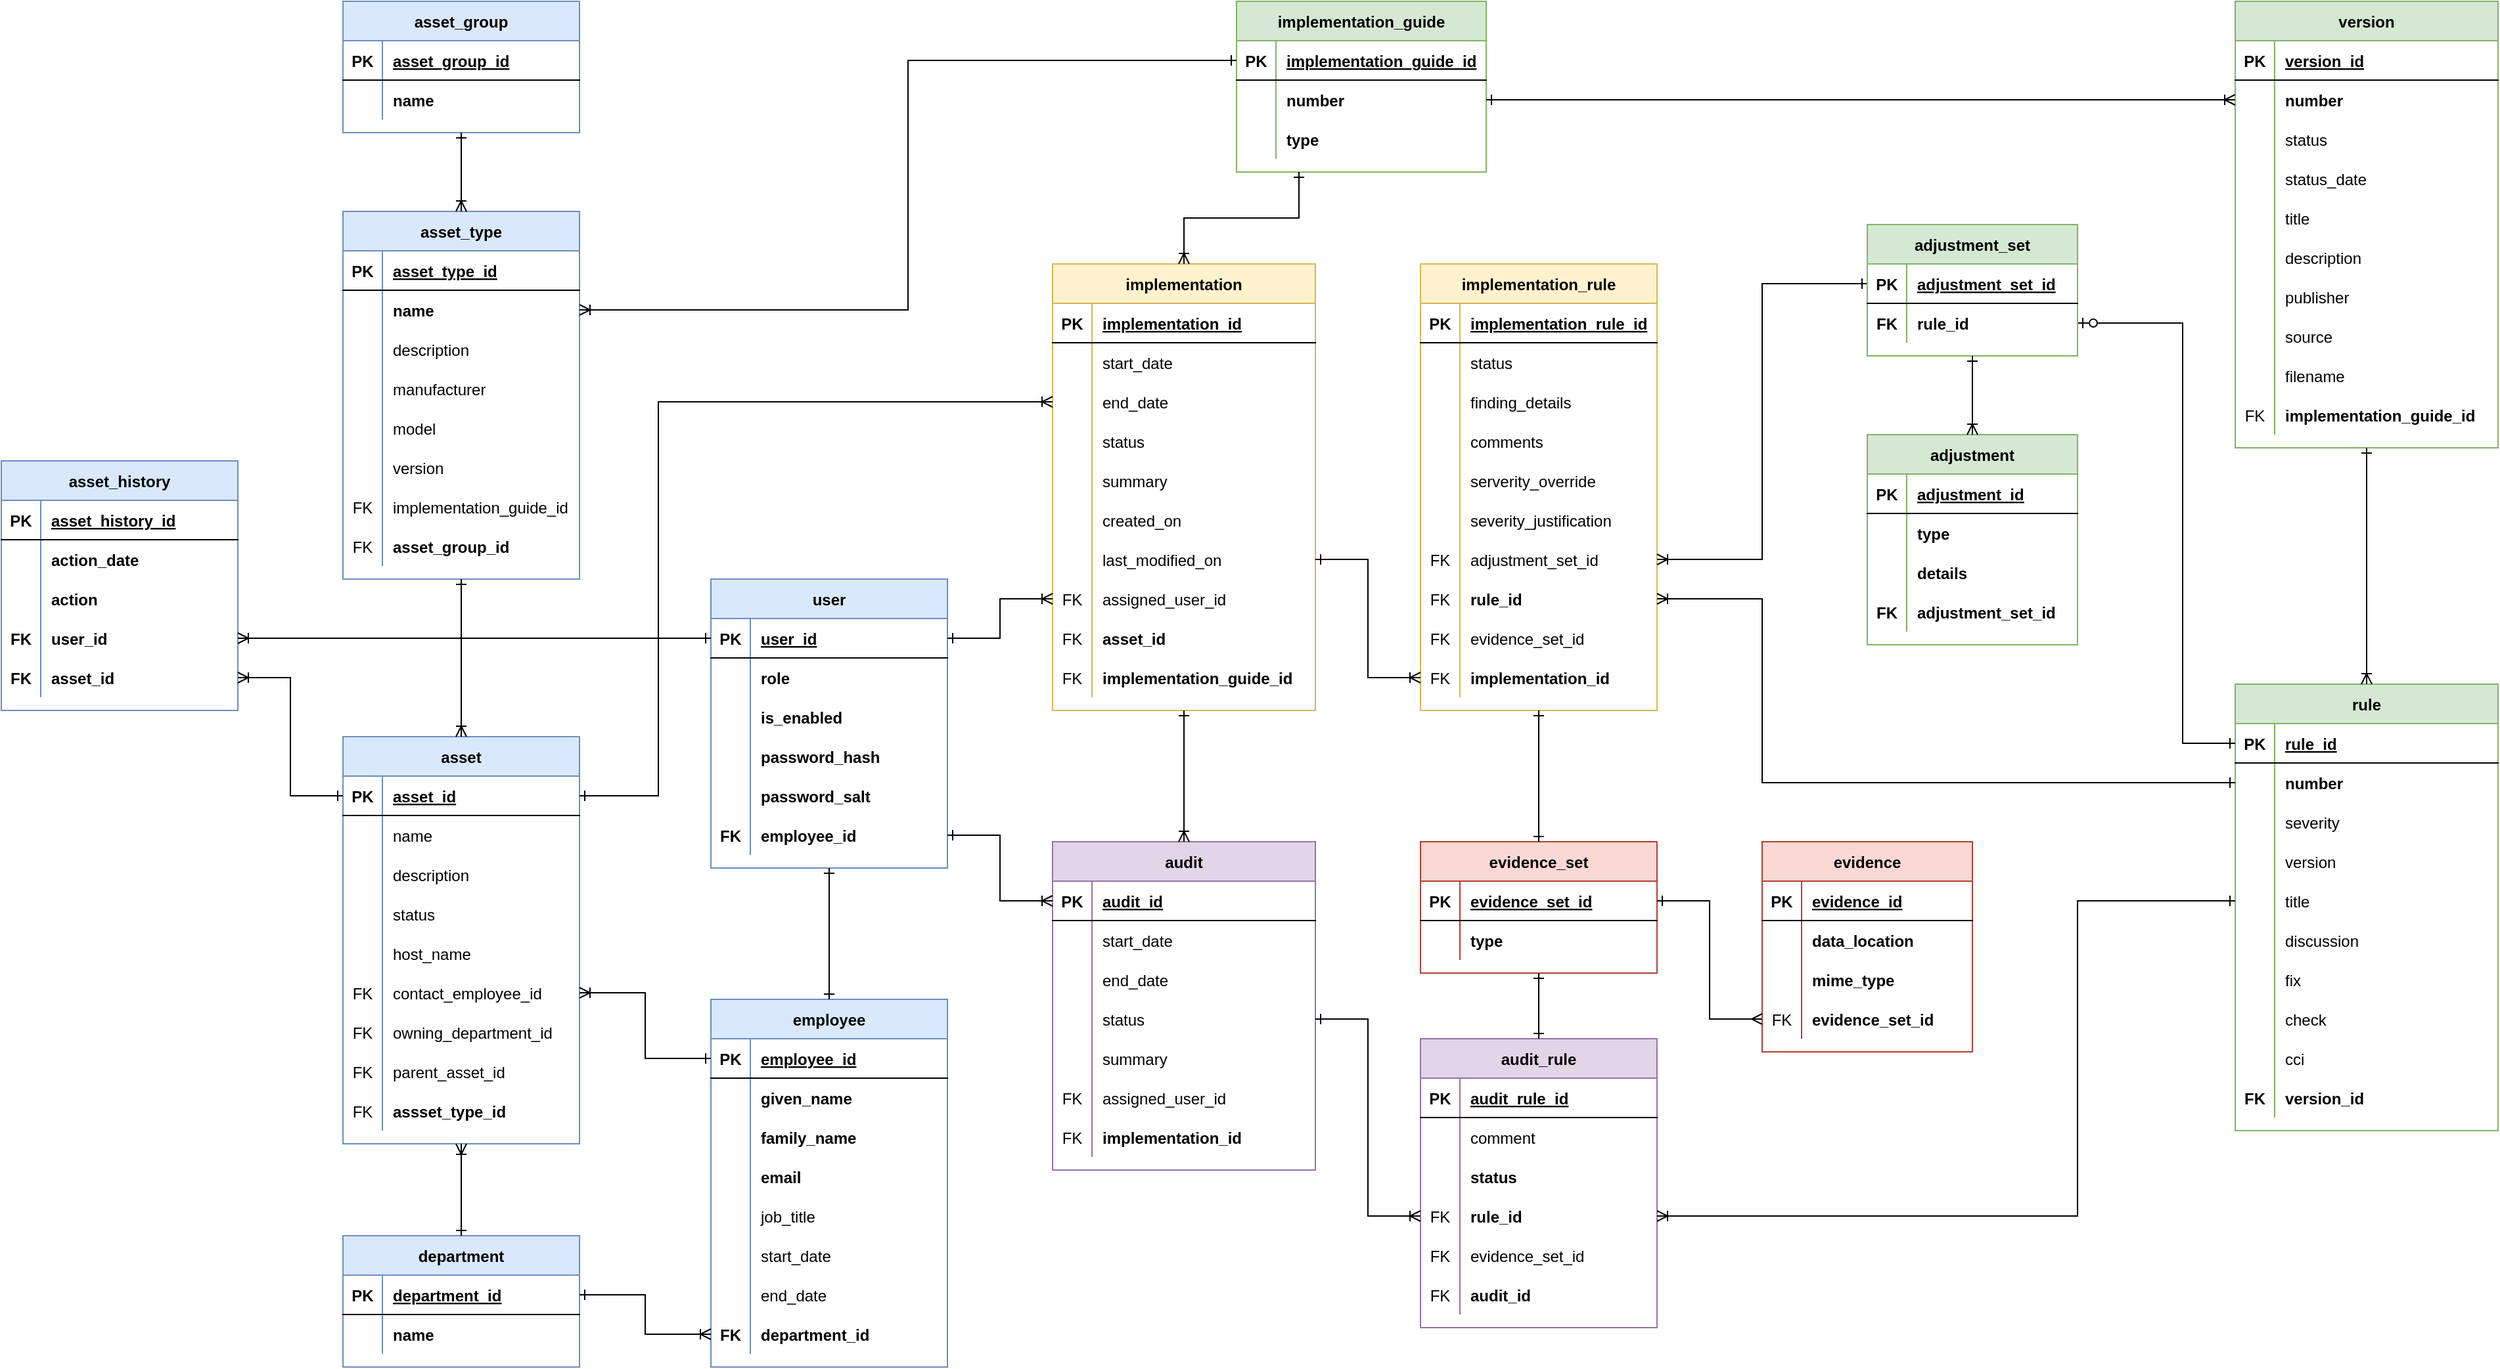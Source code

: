 <mxfile version="15.8.7" type="device"><diagram id="R2lEEEUBdFMjLlhIrx00" name="Page-1"><mxGraphModel dx="3637" dy="1131" grid="1" gridSize="10" guides="1" tooltips="1" connect="1" arrows="1" fold="1" page="1" pageScale="1" pageWidth="1700" pageHeight="1100" math="0" shadow="0" extFonts="Permanent Marker^https://fonts.googleapis.com/css?family=Permanent+Marker"><root><mxCell id="0"/><mxCell id="1" parent="0"/><mxCell id="zJ5MDwlxCZfv0USwYUag-1" value="asset_group" style="shape=table;startSize=30;container=1;collapsible=1;childLayout=tableLayout;fixedRows=1;rowLines=0;fontStyle=1;align=center;resizeLast=1;fillColor=#dae8fc;strokeColor=#6c8ebf;rounded=0;" parent="1" vertex="1"><mxGeometry x="40" y="40" width="180" height="100" as="geometry"/></mxCell><mxCell id="zJ5MDwlxCZfv0USwYUag-2" value="" style="shape=partialRectangle;collapsible=0;dropTarget=0;pointerEvents=0;fillColor=none;top=0;left=0;bottom=1;right=0;points=[[0,0.5],[1,0.5]];portConstraint=eastwest;rounded=0;" parent="zJ5MDwlxCZfv0USwYUag-1" vertex="1"><mxGeometry y="30" width="180" height="30" as="geometry"/></mxCell><mxCell id="zJ5MDwlxCZfv0USwYUag-3" value="PK" style="shape=partialRectangle;connectable=0;fillColor=none;top=0;left=0;bottom=0;right=0;fontStyle=1;overflow=hidden;rounded=0;" parent="zJ5MDwlxCZfv0USwYUag-2" vertex="1"><mxGeometry width="30" height="30" as="geometry"><mxRectangle width="30" height="30" as="alternateBounds"/></mxGeometry></mxCell><mxCell id="zJ5MDwlxCZfv0USwYUag-4" value="asset_group_id" style="shape=partialRectangle;connectable=0;fillColor=none;top=0;left=0;bottom=0;right=0;align=left;spacingLeft=6;fontStyle=5;overflow=hidden;rounded=0;" parent="zJ5MDwlxCZfv0USwYUag-2" vertex="1"><mxGeometry x="30" width="150" height="30" as="geometry"><mxRectangle width="150" height="30" as="alternateBounds"/></mxGeometry></mxCell><mxCell id="zJ5MDwlxCZfv0USwYUag-5" value="" style="shape=partialRectangle;collapsible=0;dropTarget=0;pointerEvents=0;fillColor=none;top=0;left=0;bottom=0;right=0;points=[[0,0.5],[1,0.5]];portConstraint=eastwest;rounded=0;" parent="zJ5MDwlxCZfv0USwYUag-1" vertex="1"><mxGeometry y="60" width="180" height="30" as="geometry"/></mxCell><mxCell id="zJ5MDwlxCZfv0USwYUag-6" value="" style="shape=partialRectangle;connectable=0;fillColor=none;top=0;left=0;bottom=0;right=0;editable=1;overflow=hidden;rounded=0;" parent="zJ5MDwlxCZfv0USwYUag-5" vertex="1"><mxGeometry width="30" height="30" as="geometry"><mxRectangle width="30" height="30" as="alternateBounds"/></mxGeometry></mxCell><mxCell id="zJ5MDwlxCZfv0USwYUag-7" value="name" style="shape=partialRectangle;connectable=0;fillColor=none;top=0;left=0;bottom=0;right=0;align=left;spacingLeft=6;overflow=hidden;fontStyle=1;rounded=0;" parent="zJ5MDwlxCZfv0USwYUag-5" vertex="1"><mxGeometry x="30" width="150" height="30" as="geometry"><mxRectangle width="150" height="30" as="alternateBounds"/></mxGeometry></mxCell><mxCell id="zJ5MDwlxCZfv0USwYUag-14" value="asset_type" style="shape=table;startSize=30;container=1;collapsible=1;childLayout=tableLayout;fixedRows=1;rowLines=0;fontStyle=1;align=center;resizeLast=1;fillColor=#dae8fc;strokeColor=#6c8ebf;rounded=0;" parent="1" vertex="1"><mxGeometry x="40" y="200" width="180" height="280" as="geometry"/></mxCell><mxCell id="zJ5MDwlxCZfv0USwYUag-15" value="" style="shape=partialRectangle;collapsible=0;dropTarget=0;pointerEvents=0;fillColor=none;top=0;left=0;bottom=1;right=0;points=[[0,0.5],[1,0.5]];portConstraint=eastwest;rounded=0;" parent="zJ5MDwlxCZfv0USwYUag-14" vertex="1"><mxGeometry y="30" width="180" height="30" as="geometry"/></mxCell><mxCell id="zJ5MDwlxCZfv0USwYUag-16" value="PK" style="shape=partialRectangle;connectable=0;fillColor=none;top=0;left=0;bottom=0;right=0;fontStyle=1;overflow=hidden;rounded=0;" parent="zJ5MDwlxCZfv0USwYUag-15" vertex="1"><mxGeometry width="30" height="30" as="geometry"><mxRectangle width="30" height="30" as="alternateBounds"/></mxGeometry></mxCell><mxCell id="zJ5MDwlxCZfv0USwYUag-17" value="asset_type_id" style="shape=partialRectangle;connectable=0;fillColor=none;top=0;left=0;bottom=0;right=0;align=left;spacingLeft=6;fontStyle=5;overflow=hidden;rounded=0;" parent="zJ5MDwlxCZfv0USwYUag-15" vertex="1"><mxGeometry x="30" width="150" height="30" as="geometry"><mxRectangle width="150" height="30" as="alternateBounds"/></mxGeometry></mxCell><mxCell id="zJ5MDwlxCZfv0USwYUag-18" value="" style="shape=partialRectangle;collapsible=0;dropTarget=0;pointerEvents=0;fillColor=none;top=0;left=0;bottom=0;right=0;points=[[0,0.5],[1,0.5]];portConstraint=eastwest;rounded=0;" parent="zJ5MDwlxCZfv0USwYUag-14" vertex="1"><mxGeometry y="60" width="180" height="30" as="geometry"/></mxCell><mxCell id="zJ5MDwlxCZfv0USwYUag-19" value="" style="shape=partialRectangle;connectable=0;fillColor=none;top=0;left=0;bottom=0;right=0;editable=1;overflow=hidden;rounded=0;" parent="zJ5MDwlxCZfv0USwYUag-18" vertex="1"><mxGeometry width="30" height="30" as="geometry"><mxRectangle width="30" height="30" as="alternateBounds"/></mxGeometry></mxCell><mxCell id="zJ5MDwlxCZfv0USwYUag-20" value="name" style="shape=partialRectangle;connectable=0;fillColor=none;top=0;left=0;bottom=0;right=0;align=left;spacingLeft=6;overflow=hidden;fontStyle=1;rounded=0;" parent="zJ5MDwlxCZfv0USwYUag-18" vertex="1"><mxGeometry x="30" width="150" height="30" as="geometry"><mxRectangle width="150" height="30" as="alternateBounds"/></mxGeometry></mxCell><mxCell id="zJ5MDwlxCZfv0USwYUag-21" value="" style="shape=partialRectangle;collapsible=0;dropTarget=0;pointerEvents=0;fillColor=none;top=0;left=0;bottom=0;right=0;points=[[0,0.5],[1,0.5]];portConstraint=eastwest;rounded=0;" parent="zJ5MDwlxCZfv0USwYUag-14" vertex="1"><mxGeometry y="90" width="180" height="30" as="geometry"/></mxCell><mxCell id="zJ5MDwlxCZfv0USwYUag-22" value="" style="shape=partialRectangle;connectable=0;fillColor=none;top=0;left=0;bottom=0;right=0;editable=1;overflow=hidden;rounded=0;" parent="zJ5MDwlxCZfv0USwYUag-21" vertex="1"><mxGeometry width="30" height="30" as="geometry"><mxRectangle width="30" height="30" as="alternateBounds"/></mxGeometry></mxCell><mxCell id="zJ5MDwlxCZfv0USwYUag-23" value="description" style="shape=partialRectangle;connectable=0;fillColor=none;top=0;left=0;bottom=0;right=0;align=left;spacingLeft=6;overflow=hidden;rounded=0;" parent="zJ5MDwlxCZfv0USwYUag-21" vertex="1"><mxGeometry x="30" width="150" height="30" as="geometry"><mxRectangle width="150" height="30" as="alternateBounds"/></mxGeometry></mxCell><mxCell id="zJ5MDwlxCZfv0USwYUag-24" value="" style="shape=partialRectangle;collapsible=0;dropTarget=0;pointerEvents=0;fillColor=none;top=0;left=0;bottom=0;right=0;points=[[0,0.5],[1,0.5]];portConstraint=eastwest;rounded=0;" parent="zJ5MDwlxCZfv0USwYUag-14" vertex="1"><mxGeometry y="120" width="180" height="30" as="geometry"/></mxCell><mxCell id="zJ5MDwlxCZfv0USwYUag-25" value="" style="shape=partialRectangle;connectable=0;fillColor=none;top=0;left=0;bottom=0;right=0;editable=1;overflow=hidden;rounded=0;" parent="zJ5MDwlxCZfv0USwYUag-24" vertex="1"><mxGeometry width="30" height="30" as="geometry"><mxRectangle width="30" height="30" as="alternateBounds"/></mxGeometry></mxCell><mxCell id="zJ5MDwlxCZfv0USwYUag-26" value="manufacturer" style="shape=partialRectangle;connectable=0;fillColor=none;top=0;left=0;bottom=0;right=0;align=left;spacingLeft=6;overflow=hidden;rounded=0;" parent="zJ5MDwlxCZfv0USwYUag-24" vertex="1"><mxGeometry x="30" width="150" height="30" as="geometry"><mxRectangle width="150" height="30" as="alternateBounds"/></mxGeometry></mxCell><mxCell id="zJ5MDwlxCZfv0USwYUag-27" value="" style="shape=partialRectangle;collapsible=0;dropTarget=0;pointerEvents=0;fillColor=none;top=0;left=0;bottom=0;right=0;points=[[0,0.5],[1,0.5]];portConstraint=eastwest;rounded=0;" parent="zJ5MDwlxCZfv0USwYUag-14" vertex="1"><mxGeometry y="150" width="180" height="30" as="geometry"/></mxCell><mxCell id="zJ5MDwlxCZfv0USwYUag-28" value="" style="shape=partialRectangle;connectable=0;fillColor=none;top=0;left=0;bottom=0;right=0;editable=1;overflow=hidden;rounded=0;" parent="zJ5MDwlxCZfv0USwYUag-27" vertex="1"><mxGeometry width="30" height="30" as="geometry"><mxRectangle width="30" height="30" as="alternateBounds"/></mxGeometry></mxCell><mxCell id="zJ5MDwlxCZfv0USwYUag-29" value="model" style="shape=partialRectangle;connectable=0;fillColor=none;top=0;left=0;bottom=0;right=0;align=left;spacingLeft=6;overflow=hidden;rounded=0;" parent="zJ5MDwlxCZfv0USwYUag-27" vertex="1"><mxGeometry x="30" width="150" height="30" as="geometry"><mxRectangle width="150" height="30" as="alternateBounds"/></mxGeometry></mxCell><mxCell id="zJ5MDwlxCZfv0USwYUag-30" value="" style="shape=partialRectangle;collapsible=0;dropTarget=0;pointerEvents=0;fillColor=none;top=0;left=0;bottom=0;right=0;points=[[0,0.5],[1,0.5]];portConstraint=eastwest;rounded=0;" parent="zJ5MDwlxCZfv0USwYUag-14" vertex="1"><mxGeometry y="180" width="180" height="30" as="geometry"/></mxCell><mxCell id="zJ5MDwlxCZfv0USwYUag-31" value="" style="shape=partialRectangle;connectable=0;fillColor=none;top=0;left=0;bottom=0;right=0;editable=1;overflow=hidden;rounded=0;" parent="zJ5MDwlxCZfv0USwYUag-30" vertex="1"><mxGeometry width="30" height="30" as="geometry"><mxRectangle width="30" height="30" as="alternateBounds"/></mxGeometry></mxCell><mxCell id="zJ5MDwlxCZfv0USwYUag-32" value="version" style="shape=partialRectangle;connectable=0;fillColor=none;top=0;left=0;bottom=0;right=0;align=left;spacingLeft=6;overflow=hidden;rounded=0;" parent="zJ5MDwlxCZfv0USwYUag-30" vertex="1"><mxGeometry x="30" width="150" height="30" as="geometry"><mxRectangle width="150" height="30" as="alternateBounds"/></mxGeometry></mxCell><mxCell id="zJ5MDwlxCZfv0USwYUag-33" value="" style="shape=partialRectangle;collapsible=0;dropTarget=0;pointerEvents=0;fillColor=none;top=0;left=0;bottom=0;right=0;points=[[0,0.5],[1,0.5]];portConstraint=eastwest;rounded=0;" parent="zJ5MDwlxCZfv0USwYUag-14" vertex="1"><mxGeometry y="210" width="180" height="30" as="geometry"/></mxCell><mxCell id="zJ5MDwlxCZfv0USwYUag-34" value="FK" style="shape=partialRectangle;connectable=0;fillColor=none;top=0;left=0;bottom=0;right=0;fontStyle=0;overflow=hidden;rounded=0;" parent="zJ5MDwlxCZfv0USwYUag-33" vertex="1"><mxGeometry width="30" height="30" as="geometry"><mxRectangle width="30" height="30" as="alternateBounds"/></mxGeometry></mxCell><mxCell id="zJ5MDwlxCZfv0USwYUag-35" value="implementation_guide_id" style="shape=partialRectangle;connectable=0;fillColor=none;top=0;left=0;bottom=0;right=0;align=left;spacingLeft=6;fontStyle=0;overflow=hidden;rounded=0;" parent="zJ5MDwlxCZfv0USwYUag-33" vertex="1"><mxGeometry x="30" width="150" height="30" as="geometry"><mxRectangle width="150" height="30" as="alternateBounds"/></mxGeometry></mxCell><mxCell id="zJ5MDwlxCZfv0USwYUag-37" value="" style="shape=partialRectangle;collapsible=0;dropTarget=0;pointerEvents=0;fillColor=none;top=0;left=0;bottom=0;right=0;points=[[0,0.5],[1,0.5]];portConstraint=eastwest;rounded=0;" parent="zJ5MDwlxCZfv0USwYUag-14" vertex="1"><mxGeometry y="240" width="180" height="30" as="geometry"/></mxCell><mxCell id="zJ5MDwlxCZfv0USwYUag-38" value="FK" style="shape=partialRectangle;connectable=0;fillColor=none;top=0;left=0;bottom=0;right=0;fontStyle=0;overflow=hidden;rounded=0;" parent="zJ5MDwlxCZfv0USwYUag-37" vertex="1"><mxGeometry width="30" height="30" as="geometry"><mxRectangle width="30" height="30" as="alternateBounds"/></mxGeometry></mxCell><mxCell id="zJ5MDwlxCZfv0USwYUag-39" value="asset_group_id" style="shape=partialRectangle;connectable=0;fillColor=none;top=0;left=0;bottom=0;right=0;align=left;spacingLeft=6;fontStyle=1;overflow=hidden;rounded=0;" parent="zJ5MDwlxCZfv0USwYUag-37" vertex="1"><mxGeometry x="30" width="150" height="30" as="geometry"><mxRectangle width="150" height="30" as="alternateBounds"/></mxGeometry></mxCell><mxCell id="zJ5MDwlxCZfv0USwYUag-40" value="asset" style="shape=table;startSize=30;container=1;collapsible=1;childLayout=tableLayout;fixedRows=1;rowLines=0;fontStyle=1;align=center;resizeLast=1;fillColor=#dae8fc;strokeColor=#6c8ebf;rounded=0;" parent="1" vertex="1"><mxGeometry x="40" y="600" width="180" height="310" as="geometry"/></mxCell><mxCell id="zJ5MDwlxCZfv0USwYUag-41" value="" style="shape=partialRectangle;collapsible=0;dropTarget=0;pointerEvents=0;fillColor=none;top=0;left=0;bottom=1;right=0;points=[[0,0.5],[1,0.5]];portConstraint=eastwest;rounded=0;" parent="zJ5MDwlxCZfv0USwYUag-40" vertex="1"><mxGeometry y="30" width="180" height="30" as="geometry"/></mxCell><mxCell id="zJ5MDwlxCZfv0USwYUag-42" value="PK" style="shape=partialRectangle;connectable=0;fillColor=none;top=0;left=0;bottom=0;right=0;fontStyle=1;overflow=hidden;rounded=0;" parent="zJ5MDwlxCZfv0USwYUag-41" vertex="1"><mxGeometry width="30" height="30" as="geometry"><mxRectangle width="30" height="30" as="alternateBounds"/></mxGeometry></mxCell><mxCell id="zJ5MDwlxCZfv0USwYUag-43" value="asset_id" style="shape=partialRectangle;connectable=0;fillColor=none;top=0;left=0;bottom=0;right=0;align=left;spacingLeft=6;fontStyle=5;overflow=hidden;rounded=0;" parent="zJ5MDwlxCZfv0USwYUag-41" vertex="1"><mxGeometry x="30" width="150" height="30" as="geometry"><mxRectangle width="150" height="30" as="alternateBounds"/></mxGeometry></mxCell><mxCell id="zJ5MDwlxCZfv0USwYUag-44" value="" style="shape=partialRectangle;collapsible=0;dropTarget=0;pointerEvents=0;fillColor=none;top=0;left=0;bottom=0;right=0;points=[[0,0.5],[1,0.5]];portConstraint=eastwest;rounded=0;" parent="zJ5MDwlxCZfv0USwYUag-40" vertex="1"><mxGeometry y="60" width="180" height="30" as="geometry"/></mxCell><mxCell id="zJ5MDwlxCZfv0USwYUag-45" value="" style="shape=partialRectangle;connectable=0;fillColor=none;top=0;left=0;bottom=0;right=0;editable=1;overflow=hidden;rounded=0;" parent="zJ5MDwlxCZfv0USwYUag-44" vertex="1"><mxGeometry width="30" height="30" as="geometry"><mxRectangle width="30" height="30" as="alternateBounds"/></mxGeometry></mxCell><mxCell id="zJ5MDwlxCZfv0USwYUag-46" value="name" style="shape=partialRectangle;connectable=0;fillColor=none;top=0;left=0;bottom=0;right=0;align=left;spacingLeft=6;overflow=hidden;rounded=0;" parent="zJ5MDwlxCZfv0USwYUag-44" vertex="1"><mxGeometry x="30" width="150" height="30" as="geometry"><mxRectangle width="150" height="30" as="alternateBounds"/></mxGeometry></mxCell><mxCell id="zJ5MDwlxCZfv0USwYUag-47" value="" style="shape=partialRectangle;collapsible=0;dropTarget=0;pointerEvents=0;fillColor=none;top=0;left=0;bottom=0;right=0;points=[[0,0.5],[1,0.5]];portConstraint=eastwest;rounded=0;" parent="zJ5MDwlxCZfv0USwYUag-40" vertex="1"><mxGeometry y="90" width="180" height="30" as="geometry"/></mxCell><mxCell id="zJ5MDwlxCZfv0USwYUag-48" value="" style="shape=partialRectangle;connectable=0;fillColor=none;top=0;left=0;bottom=0;right=0;editable=1;overflow=hidden;rounded=0;" parent="zJ5MDwlxCZfv0USwYUag-47" vertex="1"><mxGeometry width="30" height="30" as="geometry"><mxRectangle width="30" height="30" as="alternateBounds"/></mxGeometry></mxCell><mxCell id="zJ5MDwlxCZfv0USwYUag-49" value="description" style="shape=partialRectangle;connectable=0;fillColor=none;top=0;left=0;bottom=0;right=0;align=left;spacingLeft=6;overflow=hidden;rounded=0;" parent="zJ5MDwlxCZfv0USwYUag-47" vertex="1"><mxGeometry x="30" width="150" height="30" as="geometry"><mxRectangle width="150" height="30" as="alternateBounds"/></mxGeometry></mxCell><mxCell id="zJ5MDwlxCZfv0USwYUag-50" value="" style="shape=partialRectangle;collapsible=0;dropTarget=0;pointerEvents=0;fillColor=none;top=0;left=0;bottom=0;right=0;points=[[0,0.5],[1,0.5]];portConstraint=eastwest;rounded=0;" parent="zJ5MDwlxCZfv0USwYUag-40" vertex="1"><mxGeometry y="120" width="180" height="30" as="geometry"/></mxCell><mxCell id="zJ5MDwlxCZfv0USwYUag-51" value="" style="shape=partialRectangle;connectable=0;fillColor=none;top=0;left=0;bottom=0;right=0;editable=1;overflow=hidden;rounded=0;" parent="zJ5MDwlxCZfv0USwYUag-50" vertex="1"><mxGeometry width="30" height="30" as="geometry"><mxRectangle width="30" height="30" as="alternateBounds"/></mxGeometry></mxCell><mxCell id="zJ5MDwlxCZfv0USwYUag-52" value="status" style="shape=partialRectangle;connectable=0;fillColor=none;top=0;left=0;bottom=0;right=0;align=left;spacingLeft=6;overflow=hidden;rounded=0;" parent="zJ5MDwlxCZfv0USwYUag-50" vertex="1"><mxGeometry x="30" width="150" height="30" as="geometry"><mxRectangle width="150" height="30" as="alternateBounds"/></mxGeometry></mxCell><mxCell id="-L7iWy-BAJ50yPL5UGNh-1" value="" style="shape=partialRectangle;collapsible=0;dropTarget=0;pointerEvents=0;fillColor=none;top=0;left=0;bottom=0;right=0;points=[[0,0.5],[1,0.5]];portConstraint=eastwest;rounded=0;" parent="zJ5MDwlxCZfv0USwYUag-40" vertex="1"><mxGeometry y="150" width="180" height="30" as="geometry"/></mxCell><mxCell id="-L7iWy-BAJ50yPL5UGNh-2" value="" style="shape=partialRectangle;connectable=0;fillColor=none;top=0;left=0;bottom=0;right=0;editable=1;overflow=hidden;rounded=0;" parent="-L7iWy-BAJ50yPL5UGNh-1" vertex="1"><mxGeometry width="30" height="30" as="geometry"><mxRectangle width="30" height="30" as="alternateBounds"/></mxGeometry></mxCell><mxCell id="-L7iWy-BAJ50yPL5UGNh-3" value="host_name" style="shape=partialRectangle;connectable=0;fillColor=none;top=0;left=0;bottom=0;right=0;align=left;spacingLeft=6;overflow=hidden;rounded=0;" parent="-L7iWy-BAJ50yPL5UGNh-1" vertex="1"><mxGeometry x="30" width="150" height="30" as="geometry"><mxRectangle width="150" height="30" as="alternateBounds"/></mxGeometry></mxCell><mxCell id="zJ5MDwlxCZfv0USwYUag-64" value="" style="shape=partialRectangle;collapsible=0;dropTarget=0;pointerEvents=0;fillColor=none;top=0;left=0;bottom=0;right=0;points=[[0,0.5],[1,0.5]];portConstraint=eastwest;rounded=0;" parent="zJ5MDwlxCZfv0USwYUag-40" vertex="1"><mxGeometry y="180" width="180" height="30" as="geometry"/></mxCell><mxCell id="zJ5MDwlxCZfv0USwYUag-65" value="FK" style="shape=partialRectangle;connectable=0;fillColor=none;top=0;left=0;bottom=0;right=0;fontStyle=0;overflow=hidden;rounded=0;" parent="zJ5MDwlxCZfv0USwYUag-64" vertex="1"><mxGeometry width="30" height="30" as="geometry"><mxRectangle width="30" height="30" as="alternateBounds"/></mxGeometry></mxCell><mxCell id="zJ5MDwlxCZfv0USwYUag-66" value="contact_employee_id" style="shape=partialRectangle;connectable=0;fillColor=none;top=0;left=0;bottom=0;right=0;align=left;spacingLeft=6;fontStyle=0;overflow=hidden;rounded=0;" parent="zJ5MDwlxCZfv0USwYUag-64" vertex="1"><mxGeometry x="30" width="150" height="30" as="geometry"><mxRectangle width="150" height="30" as="alternateBounds"/></mxGeometry></mxCell><mxCell id="zJ5MDwlxCZfv0USwYUag-61" value="" style="shape=partialRectangle;collapsible=0;dropTarget=0;pointerEvents=0;fillColor=none;top=0;left=0;bottom=0;right=0;points=[[0,0.5],[1,0.5]];portConstraint=eastwest;rounded=0;" parent="zJ5MDwlxCZfv0USwYUag-40" vertex="1"><mxGeometry y="210" width="180" height="30" as="geometry"/></mxCell><mxCell id="zJ5MDwlxCZfv0USwYUag-62" value="FK" style="shape=partialRectangle;connectable=0;fillColor=none;top=0;left=0;bottom=0;right=0;fontStyle=0;overflow=hidden;rounded=0;" parent="zJ5MDwlxCZfv0USwYUag-61" vertex="1"><mxGeometry width="30" height="30" as="geometry"><mxRectangle width="30" height="30" as="alternateBounds"/></mxGeometry></mxCell><mxCell id="zJ5MDwlxCZfv0USwYUag-63" value="owning_department_id" style="shape=partialRectangle;connectable=0;fillColor=none;top=0;left=0;bottom=0;right=0;align=left;spacingLeft=6;fontStyle=0;overflow=hidden;rounded=0;" parent="zJ5MDwlxCZfv0USwYUag-61" vertex="1"><mxGeometry x="30" width="150" height="30" as="geometry"><mxRectangle width="150" height="30" as="alternateBounds"/></mxGeometry></mxCell><mxCell id="zJ5MDwlxCZfv0USwYUag-58" value="" style="shape=partialRectangle;collapsible=0;dropTarget=0;pointerEvents=0;fillColor=none;top=0;left=0;bottom=0;right=0;points=[[0,0.5],[1,0.5]];portConstraint=eastwest;rounded=0;" parent="zJ5MDwlxCZfv0USwYUag-40" vertex="1"><mxGeometry y="240" width="180" height="30" as="geometry"/></mxCell><mxCell id="zJ5MDwlxCZfv0USwYUag-59" value="FK" style="shape=partialRectangle;connectable=0;fillColor=none;top=0;left=0;bottom=0;right=0;fontStyle=0;overflow=hidden;rounded=0;" parent="zJ5MDwlxCZfv0USwYUag-58" vertex="1"><mxGeometry width="30" height="30" as="geometry"><mxRectangle width="30" height="30" as="alternateBounds"/></mxGeometry></mxCell><mxCell id="zJ5MDwlxCZfv0USwYUag-60" value="parent_asset_id" style="shape=partialRectangle;connectable=0;fillColor=none;top=0;left=0;bottom=0;right=0;align=left;spacingLeft=6;fontStyle=0;overflow=hidden;rounded=0;" parent="zJ5MDwlxCZfv0USwYUag-58" vertex="1"><mxGeometry x="30" width="150" height="30" as="geometry"><mxRectangle width="150" height="30" as="alternateBounds"/></mxGeometry></mxCell><mxCell id="zJ5MDwlxCZfv0USwYUag-54" value="" style="shape=partialRectangle;collapsible=0;dropTarget=0;pointerEvents=0;fillColor=none;top=0;left=0;bottom=0;right=0;points=[[0,0.5],[1,0.5]];portConstraint=eastwest;rounded=0;" parent="zJ5MDwlxCZfv0USwYUag-40" vertex="1"><mxGeometry y="270" width="180" height="30" as="geometry"/></mxCell><mxCell id="zJ5MDwlxCZfv0USwYUag-55" value="FK" style="shape=partialRectangle;connectable=0;fillColor=none;top=0;left=0;bottom=0;right=0;fontStyle=0;overflow=hidden;rounded=0;" parent="zJ5MDwlxCZfv0USwYUag-54" vertex="1"><mxGeometry width="30" height="30" as="geometry"><mxRectangle width="30" height="30" as="alternateBounds"/></mxGeometry></mxCell><mxCell id="zJ5MDwlxCZfv0USwYUag-56" value="assset_type_id" style="shape=partialRectangle;connectable=0;fillColor=none;top=0;left=0;bottom=0;right=0;align=left;spacingLeft=6;fontStyle=1;overflow=hidden;rounded=0;" parent="zJ5MDwlxCZfv0USwYUag-54" vertex="1"><mxGeometry x="30" width="150" height="30" as="geometry"><mxRectangle width="150" height="30" as="alternateBounds"/></mxGeometry></mxCell><mxCell id="zJ5MDwlxCZfv0USwYUag-67" value="employee" style="shape=table;startSize=30;container=1;collapsible=1;childLayout=tableLayout;fixedRows=1;rowLines=0;fontStyle=1;align=center;resizeLast=1;fillColor=#dae8fc;strokeColor=#6c8ebf;rounded=0;" parent="1" vertex="1"><mxGeometry x="320" y="800" width="180" height="280" as="geometry"/></mxCell><mxCell id="zJ5MDwlxCZfv0USwYUag-68" value="" style="shape=partialRectangle;collapsible=0;dropTarget=0;pointerEvents=0;fillColor=none;top=0;left=0;bottom=1;right=0;points=[[0,0.5],[1,0.5]];portConstraint=eastwest;rounded=0;" parent="zJ5MDwlxCZfv0USwYUag-67" vertex="1"><mxGeometry y="30" width="180" height="30" as="geometry"/></mxCell><mxCell id="zJ5MDwlxCZfv0USwYUag-69" value="PK" style="shape=partialRectangle;connectable=0;fillColor=none;top=0;left=0;bottom=0;right=0;fontStyle=1;overflow=hidden;rounded=0;" parent="zJ5MDwlxCZfv0USwYUag-68" vertex="1"><mxGeometry width="30" height="30" as="geometry"><mxRectangle width="30" height="30" as="alternateBounds"/></mxGeometry></mxCell><mxCell id="zJ5MDwlxCZfv0USwYUag-70" value="employee_id" style="shape=partialRectangle;connectable=0;fillColor=none;top=0;left=0;bottom=0;right=0;align=left;spacingLeft=6;fontStyle=5;overflow=hidden;rounded=0;" parent="zJ5MDwlxCZfv0USwYUag-68" vertex="1"><mxGeometry x="30" width="150" height="30" as="geometry"><mxRectangle width="150" height="30" as="alternateBounds"/></mxGeometry></mxCell><mxCell id="zJ5MDwlxCZfv0USwYUag-71" value="" style="shape=partialRectangle;collapsible=0;dropTarget=0;pointerEvents=0;fillColor=none;top=0;left=0;bottom=0;right=0;points=[[0,0.5],[1,0.5]];portConstraint=eastwest;rounded=0;" parent="zJ5MDwlxCZfv0USwYUag-67" vertex="1"><mxGeometry y="60" width="180" height="30" as="geometry"/></mxCell><mxCell id="zJ5MDwlxCZfv0USwYUag-72" value="" style="shape=partialRectangle;connectable=0;fillColor=none;top=0;left=0;bottom=0;right=0;editable=1;overflow=hidden;rounded=0;" parent="zJ5MDwlxCZfv0USwYUag-71" vertex="1"><mxGeometry width="30" height="30" as="geometry"><mxRectangle width="30" height="30" as="alternateBounds"/></mxGeometry></mxCell><mxCell id="zJ5MDwlxCZfv0USwYUag-73" value="given_name" style="shape=partialRectangle;connectable=0;fillColor=none;top=0;left=0;bottom=0;right=0;align=left;spacingLeft=6;overflow=hidden;fontStyle=1;rounded=0;" parent="zJ5MDwlxCZfv0USwYUag-71" vertex="1"><mxGeometry x="30" width="150" height="30" as="geometry"><mxRectangle width="150" height="30" as="alternateBounds"/></mxGeometry></mxCell><mxCell id="zJ5MDwlxCZfv0USwYUag-74" value="" style="shape=partialRectangle;collapsible=0;dropTarget=0;pointerEvents=0;fillColor=none;top=0;left=0;bottom=0;right=0;points=[[0,0.5],[1,0.5]];portConstraint=eastwest;rounded=0;" parent="zJ5MDwlxCZfv0USwYUag-67" vertex="1"><mxGeometry y="90" width="180" height="30" as="geometry"/></mxCell><mxCell id="zJ5MDwlxCZfv0USwYUag-75" value="" style="shape=partialRectangle;connectable=0;fillColor=none;top=0;left=0;bottom=0;right=0;editable=1;overflow=hidden;rounded=0;" parent="zJ5MDwlxCZfv0USwYUag-74" vertex="1"><mxGeometry width="30" height="30" as="geometry"><mxRectangle width="30" height="30" as="alternateBounds"/></mxGeometry></mxCell><mxCell id="zJ5MDwlxCZfv0USwYUag-76" value="family_name" style="shape=partialRectangle;connectable=0;fillColor=none;top=0;left=0;bottom=0;right=0;align=left;spacingLeft=6;overflow=hidden;fontStyle=1;rounded=0;" parent="zJ5MDwlxCZfv0USwYUag-74" vertex="1"><mxGeometry x="30" width="150" height="30" as="geometry"><mxRectangle width="150" height="30" as="alternateBounds"/></mxGeometry></mxCell><mxCell id="zJ5MDwlxCZfv0USwYUag-94" value="" style="shape=partialRectangle;collapsible=0;dropTarget=0;pointerEvents=0;fillColor=none;top=0;left=0;bottom=0;right=0;points=[[0,0.5],[1,0.5]];portConstraint=eastwest;rounded=0;" parent="zJ5MDwlxCZfv0USwYUag-67" vertex="1"><mxGeometry y="120" width="180" height="30" as="geometry"/></mxCell><mxCell id="zJ5MDwlxCZfv0USwYUag-95" value="" style="shape=partialRectangle;connectable=0;fillColor=none;top=0;left=0;bottom=0;right=0;editable=1;overflow=hidden;rounded=0;" parent="zJ5MDwlxCZfv0USwYUag-94" vertex="1"><mxGeometry width="30" height="30" as="geometry"><mxRectangle width="30" height="30" as="alternateBounds"/></mxGeometry></mxCell><mxCell id="zJ5MDwlxCZfv0USwYUag-96" value="email" style="shape=partialRectangle;connectable=0;fillColor=none;top=0;left=0;bottom=0;right=0;align=left;spacingLeft=6;overflow=hidden;fontStyle=1;rounded=0;" parent="zJ5MDwlxCZfv0USwYUag-94" vertex="1"><mxGeometry x="30" width="150" height="30" as="geometry"><mxRectangle width="150" height="30" as="alternateBounds"/></mxGeometry></mxCell><mxCell id="zJ5MDwlxCZfv0USwYUag-77" value="" style="shape=partialRectangle;collapsible=0;dropTarget=0;pointerEvents=0;fillColor=none;top=0;left=0;bottom=0;right=0;points=[[0,0.5],[1,0.5]];portConstraint=eastwest;rounded=0;" parent="zJ5MDwlxCZfv0USwYUag-67" vertex="1"><mxGeometry y="150" width="180" height="30" as="geometry"/></mxCell><mxCell id="zJ5MDwlxCZfv0USwYUag-78" value="" style="shape=partialRectangle;connectable=0;fillColor=none;top=0;left=0;bottom=0;right=0;editable=1;overflow=hidden;rounded=0;" parent="zJ5MDwlxCZfv0USwYUag-77" vertex="1"><mxGeometry width="30" height="30" as="geometry"><mxRectangle width="30" height="30" as="alternateBounds"/></mxGeometry></mxCell><mxCell id="zJ5MDwlxCZfv0USwYUag-79" value="job_title" style="shape=partialRectangle;connectable=0;fillColor=none;top=0;left=0;bottom=0;right=0;align=left;spacingLeft=6;overflow=hidden;rounded=0;" parent="zJ5MDwlxCZfv0USwYUag-77" vertex="1"><mxGeometry x="30" width="150" height="30" as="geometry"><mxRectangle width="150" height="30" as="alternateBounds"/></mxGeometry></mxCell><mxCell id="zYBvK7YM71ZAFgGcXMtS-15" value="" style="shape=partialRectangle;collapsible=0;dropTarget=0;pointerEvents=0;fillColor=none;top=0;left=0;bottom=0;right=0;points=[[0,0.5],[1,0.5]];portConstraint=eastwest;rounded=0;" parent="zJ5MDwlxCZfv0USwYUag-67" vertex="1"><mxGeometry y="180" width="180" height="30" as="geometry"/></mxCell><mxCell id="zYBvK7YM71ZAFgGcXMtS-16" value="" style="shape=partialRectangle;connectable=0;fillColor=none;top=0;left=0;bottom=0;right=0;editable=1;overflow=hidden;rounded=0;" parent="zYBvK7YM71ZAFgGcXMtS-15" vertex="1"><mxGeometry width="30" height="30" as="geometry"><mxRectangle width="30" height="30" as="alternateBounds"/></mxGeometry></mxCell><mxCell id="zYBvK7YM71ZAFgGcXMtS-17" value="start_date" style="shape=partialRectangle;connectable=0;fillColor=none;top=0;left=0;bottom=0;right=0;align=left;spacingLeft=6;overflow=hidden;rounded=0;" parent="zYBvK7YM71ZAFgGcXMtS-15" vertex="1"><mxGeometry x="30" width="150" height="30" as="geometry"><mxRectangle width="150" height="30" as="alternateBounds"/></mxGeometry></mxCell><mxCell id="zYBvK7YM71ZAFgGcXMtS-18" value="" style="shape=partialRectangle;collapsible=0;dropTarget=0;pointerEvents=0;fillColor=none;top=0;left=0;bottom=0;right=0;points=[[0,0.5],[1,0.5]];portConstraint=eastwest;rounded=0;" parent="zJ5MDwlxCZfv0USwYUag-67" vertex="1"><mxGeometry y="210" width="180" height="30" as="geometry"/></mxCell><mxCell id="zYBvK7YM71ZAFgGcXMtS-19" value="" style="shape=partialRectangle;connectable=0;fillColor=none;top=0;left=0;bottom=0;right=0;editable=1;overflow=hidden;rounded=0;" parent="zYBvK7YM71ZAFgGcXMtS-18" vertex="1"><mxGeometry width="30" height="30" as="geometry"><mxRectangle width="30" height="30" as="alternateBounds"/></mxGeometry></mxCell><mxCell id="zYBvK7YM71ZAFgGcXMtS-20" value="end_date" style="shape=partialRectangle;connectable=0;fillColor=none;top=0;left=0;bottom=0;right=0;align=left;spacingLeft=6;overflow=hidden;rounded=0;" parent="zYBvK7YM71ZAFgGcXMtS-18" vertex="1"><mxGeometry x="30" width="150" height="30" as="geometry"><mxRectangle width="150" height="30" as="alternateBounds"/></mxGeometry></mxCell><mxCell id="zJ5MDwlxCZfv0USwYUag-80" value="" style="shape=partialRectangle;collapsible=0;dropTarget=0;pointerEvents=0;fillColor=none;top=0;left=0;bottom=0;right=0;points=[[0,0.5],[1,0.5]];portConstraint=eastwest;rounded=0;" parent="zJ5MDwlxCZfv0USwYUag-67" vertex="1"><mxGeometry y="240" width="180" height="30" as="geometry"/></mxCell><mxCell id="zJ5MDwlxCZfv0USwYUag-81" value="FK" style="shape=partialRectangle;connectable=0;fillColor=none;top=0;left=0;bottom=0;right=0;fontStyle=1;overflow=hidden;rounded=0;" parent="zJ5MDwlxCZfv0USwYUag-80" vertex="1"><mxGeometry width="30" height="30" as="geometry"><mxRectangle width="30" height="30" as="alternateBounds"/></mxGeometry></mxCell><mxCell id="zJ5MDwlxCZfv0USwYUag-82" value="department_id" style="shape=partialRectangle;connectable=0;fillColor=none;top=0;left=0;bottom=0;right=0;align=left;spacingLeft=6;fontStyle=1;overflow=hidden;rounded=0;" parent="zJ5MDwlxCZfv0USwYUag-80" vertex="1"><mxGeometry x="30" width="150" height="30" as="geometry"><mxRectangle width="150" height="30" as="alternateBounds"/></mxGeometry></mxCell><mxCell id="zJ5MDwlxCZfv0USwYUag-97" value="department" style="shape=table;startSize=30;container=1;collapsible=1;childLayout=tableLayout;fixedRows=1;rowLines=0;fontStyle=1;align=center;resizeLast=1;fillColor=#dae8fc;strokeColor=#6c8ebf;rounded=0;" parent="1" vertex="1"><mxGeometry x="40" y="980" width="180" height="100" as="geometry"/></mxCell><mxCell id="zJ5MDwlxCZfv0USwYUag-98" value="" style="shape=partialRectangle;collapsible=0;dropTarget=0;pointerEvents=0;fillColor=none;top=0;left=0;bottom=1;right=0;points=[[0,0.5],[1,0.5]];portConstraint=eastwest;rounded=0;" parent="zJ5MDwlxCZfv0USwYUag-97" vertex="1"><mxGeometry y="30" width="180" height="30" as="geometry"/></mxCell><mxCell id="zJ5MDwlxCZfv0USwYUag-99" value="PK" style="shape=partialRectangle;connectable=0;fillColor=none;top=0;left=0;bottom=0;right=0;fontStyle=1;overflow=hidden;rounded=0;" parent="zJ5MDwlxCZfv0USwYUag-98" vertex="1"><mxGeometry width="30" height="30" as="geometry"><mxRectangle width="30" height="30" as="alternateBounds"/></mxGeometry></mxCell><mxCell id="zJ5MDwlxCZfv0USwYUag-100" value="department_id" style="shape=partialRectangle;connectable=0;fillColor=none;top=0;left=0;bottom=0;right=0;align=left;spacingLeft=6;fontStyle=5;overflow=hidden;rounded=0;" parent="zJ5MDwlxCZfv0USwYUag-98" vertex="1"><mxGeometry x="30" width="150" height="30" as="geometry"><mxRectangle width="150" height="30" as="alternateBounds"/></mxGeometry></mxCell><mxCell id="zJ5MDwlxCZfv0USwYUag-101" value="" style="shape=partialRectangle;collapsible=0;dropTarget=0;pointerEvents=0;fillColor=none;top=0;left=0;bottom=0;right=0;points=[[0,0.5],[1,0.5]];portConstraint=eastwest;rounded=0;" parent="zJ5MDwlxCZfv0USwYUag-97" vertex="1"><mxGeometry y="60" width="180" height="30" as="geometry"/></mxCell><mxCell id="zJ5MDwlxCZfv0USwYUag-102" value="" style="shape=partialRectangle;connectable=0;fillColor=none;top=0;left=0;bottom=0;right=0;editable=1;overflow=hidden;rounded=0;" parent="zJ5MDwlxCZfv0USwYUag-101" vertex="1"><mxGeometry width="30" height="30" as="geometry"><mxRectangle width="30" height="30" as="alternateBounds"/></mxGeometry></mxCell><mxCell id="zJ5MDwlxCZfv0USwYUag-103" value="name" style="shape=partialRectangle;connectable=0;fillColor=none;top=0;left=0;bottom=0;right=0;align=left;spacingLeft=6;overflow=hidden;fontStyle=1;rounded=0;" parent="zJ5MDwlxCZfv0USwYUag-101" vertex="1"><mxGeometry x="30" width="150" height="30" as="geometry"><mxRectangle width="150" height="30" as="alternateBounds"/></mxGeometry></mxCell><mxCell id="zJ5MDwlxCZfv0USwYUag-110" value="implementation" style="shape=table;startSize=30;container=1;collapsible=1;childLayout=tableLayout;fixedRows=1;rowLines=0;fontStyle=1;align=center;resizeLast=1;fillColor=#fff2cc;strokeColor=#d6b656;rounded=0;" parent="1" vertex="1"><mxGeometry x="580" y="240" width="200" height="340" as="geometry"/></mxCell><mxCell id="zJ5MDwlxCZfv0USwYUag-111" value="" style="shape=partialRectangle;collapsible=0;dropTarget=0;pointerEvents=0;fillColor=none;top=0;left=0;bottom=1;right=0;points=[[0,0.5],[1,0.5]];portConstraint=eastwest;rounded=0;" parent="zJ5MDwlxCZfv0USwYUag-110" vertex="1"><mxGeometry y="30" width="200" height="30" as="geometry"/></mxCell><mxCell id="zJ5MDwlxCZfv0USwYUag-112" value="PK" style="shape=partialRectangle;connectable=0;fillColor=none;top=0;left=0;bottom=0;right=0;fontStyle=1;overflow=hidden;rounded=0;" parent="zJ5MDwlxCZfv0USwYUag-111" vertex="1"><mxGeometry width="30" height="30" as="geometry"><mxRectangle width="30" height="30" as="alternateBounds"/></mxGeometry></mxCell><mxCell id="zJ5MDwlxCZfv0USwYUag-113" value="implementation_id" style="shape=partialRectangle;connectable=0;fillColor=none;top=0;left=0;bottom=0;right=0;align=left;spacingLeft=6;fontStyle=5;overflow=hidden;rounded=0;" parent="zJ5MDwlxCZfv0USwYUag-111" vertex="1"><mxGeometry x="30" width="170" height="30" as="geometry"><mxRectangle width="170" height="30" as="alternateBounds"/></mxGeometry></mxCell><mxCell id="zJ5MDwlxCZfv0USwYUag-117" value="" style="shape=partialRectangle;collapsible=0;dropTarget=0;pointerEvents=0;fillColor=none;top=0;left=0;bottom=0;right=0;points=[[0,0.5],[1,0.5]];portConstraint=eastwest;rounded=0;" parent="zJ5MDwlxCZfv0USwYUag-110" vertex="1"><mxGeometry y="60" width="200" height="30" as="geometry"/></mxCell><mxCell id="zJ5MDwlxCZfv0USwYUag-118" value="" style="shape=partialRectangle;connectable=0;fillColor=none;top=0;left=0;bottom=0;right=0;editable=1;overflow=hidden;rounded=0;" parent="zJ5MDwlxCZfv0USwYUag-117" vertex="1"><mxGeometry width="30" height="30" as="geometry"><mxRectangle width="30" height="30" as="alternateBounds"/></mxGeometry></mxCell><mxCell id="zJ5MDwlxCZfv0USwYUag-119" value="start_date" style="shape=partialRectangle;connectable=0;fillColor=none;top=0;left=0;bottom=0;right=0;align=left;spacingLeft=6;overflow=hidden;rounded=0;" parent="zJ5MDwlxCZfv0USwYUag-117" vertex="1"><mxGeometry x="30" width="170" height="30" as="geometry"><mxRectangle width="170" height="30" as="alternateBounds"/></mxGeometry></mxCell><mxCell id="zJ5MDwlxCZfv0USwYUag-120" value="" style="shape=partialRectangle;collapsible=0;dropTarget=0;pointerEvents=0;fillColor=none;top=0;left=0;bottom=0;right=0;points=[[0,0.5],[1,0.5]];portConstraint=eastwest;rounded=0;" parent="zJ5MDwlxCZfv0USwYUag-110" vertex="1"><mxGeometry y="90" width="200" height="30" as="geometry"/></mxCell><mxCell id="zJ5MDwlxCZfv0USwYUag-121" value="" style="shape=partialRectangle;connectable=0;fillColor=none;top=0;left=0;bottom=0;right=0;editable=1;overflow=hidden;rounded=0;" parent="zJ5MDwlxCZfv0USwYUag-120" vertex="1"><mxGeometry width="30" height="30" as="geometry"><mxRectangle width="30" height="30" as="alternateBounds"/></mxGeometry></mxCell><mxCell id="zJ5MDwlxCZfv0USwYUag-122" value="end_date" style="shape=partialRectangle;connectable=0;fillColor=none;top=0;left=0;bottom=0;right=0;align=left;spacingLeft=6;overflow=hidden;rounded=0;" parent="zJ5MDwlxCZfv0USwYUag-120" vertex="1"><mxGeometry x="30" width="170" height="30" as="geometry"><mxRectangle width="170" height="30" as="alternateBounds"/></mxGeometry></mxCell><mxCell id="zJ5MDwlxCZfv0USwYUag-114" value="" style="shape=partialRectangle;collapsible=0;dropTarget=0;pointerEvents=0;fillColor=none;top=0;left=0;bottom=0;right=0;points=[[0,0.5],[1,0.5]];portConstraint=eastwest;rounded=0;" parent="zJ5MDwlxCZfv0USwYUag-110" vertex="1"><mxGeometry y="120" width="200" height="30" as="geometry"/></mxCell><mxCell id="zJ5MDwlxCZfv0USwYUag-115" value="" style="shape=partialRectangle;connectable=0;fillColor=none;top=0;left=0;bottom=0;right=0;editable=1;overflow=hidden;rounded=0;" parent="zJ5MDwlxCZfv0USwYUag-114" vertex="1"><mxGeometry width="30" height="30" as="geometry"><mxRectangle width="30" height="30" as="alternateBounds"/></mxGeometry></mxCell><mxCell id="zJ5MDwlxCZfv0USwYUag-116" value="status" style="shape=partialRectangle;connectable=0;fillColor=none;top=0;left=0;bottom=0;right=0;align=left;spacingLeft=6;overflow=hidden;rounded=0;" parent="zJ5MDwlxCZfv0USwYUag-114" vertex="1"><mxGeometry x="30" width="170" height="30" as="geometry"><mxRectangle width="170" height="30" as="alternateBounds"/></mxGeometry></mxCell><mxCell id="zJ5MDwlxCZfv0USwYUag-132" value="" style="shape=partialRectangle;collapsible=0;dropTarget=0;pointerEvents=0;fillColor=none;top=0;left=0;bottom=0;right=0;points=[[0,0.5],[1,0.5]];portConstraint=eastwest;rounded=0;" parent="zJ5MDwlxCZfv0USwYUag-110" vertex="1"><mxGeometry y="150" width="200" height="30" as="geometry"/></mxCell><mxCell id="zJ5MDwlxCZfv0USwYUag-133" value="" style="shape=partialRectangle;connectable=0;fillColor=none;top=0;left=0;bottom=0;right=0;editable=1;overflow=hidden;rounded=0;" parent="zJ5MDwlxCZfv0USwYUag-132" vertex="1"><mxGeometry width="30" height="30" as="geometry"><mxRectangle width="30" height="30" as="alternateBounds"/></mxGeometry></mxCell><mxCell id="zJ5MDwlxCZfv0USwYUag-134" value="summary" style="shape=partialRectangle;connectable=0;fillColor=none;top=0;left=0;bottom=0;right=0;align=left;spacingLeft=6;overflow=hidden;rounded=0;" parent="zJ5MDwlxCZfv0USwYUag-132" vertex="1"><mxGeometry x="30" width="170" height="30" as="geometry"><mxRectangle width="170" height="30" as="alternateBounds"/></mxGeometry></mxCell><mxCell id="26poxwEK2_w7n3luTF2w-1" value="" style="shape=partialRectangle;collapsible=0;dropTarget=0;pointerEvents=0;fillColor=none;top=0;left=0;bottom=0;right=0;points=[[0,0.5],[1,0.5]];portConstraint=eastwest;rounded=0;" parent="zJ5MDwlxCZfv0USwYUag-110" vertex="1"><mxGeometry y="180" width="200" height="30" as="geometry"/></mxCell><mxCell id="26poxwEK2_w7n3luTF2w-2" value="" style="shape=partialRectangle;connectable=0;fillColor=none;top=0;left=0;bottom=0;right=0;editable=1;overflow=hidden;rounded=0;" parent="26poxwEK2_w7n3luTF2w-1" vertex="1"><mxGeometry width="30" height="30" as="geometry"><mxRectangle width="30" height="30" as="alternateBounds"/></mxGeometry></mxCell><mxCell id="26poxwEK2_w7n3luTF2w-3" value="created_on" style="shape=partialRectangle;connectable=0;fillColor=none;top=0;left=0;bottom=0;right=0;align=left;spacingLeft=6;overflow=hidden;rounded=0;" parent="26poxwEK2_w7n3luTF2w-1" vertex="1"><mxGeometry x="30" width="170" height="30" as="geometry"><mxRectangle width="170" height="30" as="alternateBounds"/></mxGeometry></mxCell><mxCell id="26poxwEK2_w7n3luTF2w-8" value="" style="shape=partialRectangle;collapsible=0;dropTarget=0;pointerEvents=0;fillColor=none;top=0;left=0;bottom=0;right=0;points=[[0,0.5],[1,0.5]];portConstraint=eastwest;rounded=0;" parent="zJ5MDwlxCZfv0USwYUag-110" vertex="1"><mxGeometry y="210" width="200" height="30" as="geometry"/></mxCell><mxCell id="26poxwEK2_w7n3luTF2w-9" value="" style="shape=partialRectangle;connectable=0;fillColor=none;top=0;left=0;bottom=0;right=0;editable=1;overflow=hidden;rounded=0;" parent="26poxwEK2_w7n3luTF2w-8" vertex="1"><mxGeometry width="30" height="30" as="geometry"><mxRectangle width="30" height="30" as="alternateBounds"/></mxGeometry></mxCell><mxCell id="26poxwEK2_w7n3luTF2w-10" value="last_modified_on" style="shape=partialRectangle;connectable=0;fillColor=none;top=0;left=0;bottom=0;right=0;align=left;spacingLeft=6;overflow=hidden;rounded=0;" parent="26poxwEK2_w7n3luTF2w-8" vertex="1"><mxGeometry x="30" width="170" height="30" as="geometry"><mxRectangle width="170" height="30" as="alternateBounds"/></mxGeometry></mxCell><mxCell id="zJ5MDwlxCZfv0USwYUag-126" value="" style="shape=partialRectangle;collapsible=0;dropTarget=0;pointerEvents=0;fillColor=none;top=0;left=0;bottom=0;right=0;points=[[0,0.5],[1,0.5]];portConstraint=eastwest;rounded=0;" parent="zJ5MDwlxCZfv0USwYUag-110" vertex="1"><mxGeometry y="240" width="200" height="30" as="geometry"/></mxCell><mxCell id="zJ5MDwlxCZfv0USwYUag-127" value="FK" style="shape=partialRectangle;connectable=0;fillColor=none;top=0;left=0;bottom=0;right=0;fontStyle=0;overflow=hidden;rounded=0;" parent="zJ5MDwlxCZfv0USwYUag-126" vertex="1"><mxGeometry width="30" height="30" as="geometry"><mxRectangle width="30" height="30" as="alternateBounds"/></mxGeometry></mxCell><mxCell id="zJ5MDwlxCZfv0USwYUag-128" value="assigned_user_id" style="shape=partialRectangle;connectable=0;fillColor=none;top=0;left=0;bottom=0;right=0;align=left;spacingLeft=6;fontStyle=0;overflow=hidden;rounded=0;" parent="zJ5MDwlxCZfv0USwYUag-126" vertex="1"><mxGeometry x="30" width="170" height="30" as="geometry"><mxRectangle width="170" height="30" as="alternateBounds"/></mxGeometry></mxCell><mxCell id="zJ5MDwlxCZfv0USwYUag-123" value="" style="shape=partialRectangle;collapsible=0;dropTarget=0;pointerEvents=0;fillColor=none;top=0;left=0;bottom=0;right=0;points=[[0,0.5],[1,0.5]];portConstraint=eastwest;rounded=0;" parent="zJ5MDwlxCZfv0USwYUag-110" vertex="1"><mxGeometry y="270" width="200" height="30" as="geometry"/></mxCell><mxCell id="zJ5MDwlxCZfv0USwYUag-124" value="FK" style="shape=partialRectangle;connectable=0;fillColor=none;top=0;left=0;bottom=0;right=0;fontStyle=0;overflow=hidden;rounded=0;" parent="zJ5MDwlxCZfv0USwYUag-123" vertex="1"><mxGeometry width="30" height="30" as="geometry"><mxRectangle width="30" height="30" as="alternateBounds"/></mxGeometry></mxCell><mxCell id="zJ5MDwlxCZfv0USwYUag-125" value="asset_id" style="shape=partialRectangle;connectable=0;fillColor=none;top=0;left=0;bottom=0;right=0;align=left;spacingLeft=6;fontStyle=1;overflow=hidden;rounded=0;" parent="zJ5MDwlxCZfv0USwYUag-123" vertex="1"><mxGeometry x="30" width="170" height="30" as="geometry"><mxRectangle width="170" height="30" as="alternateBounds"/></mxGeometry></mxCell><mxCell id="zJ5MDwlxCZfv0USwYUag-129" value="" style="shape=partialRectangle;collapsible=0;dropTarget=0;pointerEvents=0;fillColor=none;top=0;left=0;bottom=0;right=0;points=[[0,0.5],[1,0.5]];portConstraint=eastwest;fontStyle=1;rounded=0;" parent="zJ5MDwlxCZfv0USwYUag-110" vertex="1"><mxGeometry y="300" width="200" height="30" as="geometry"/></mxCell><mxCell id="zJ5MDwlxCZfv0USwYUag-130" value="FK" style="shape=partialRectangle;connectable=0;fillColor=none;top=0;left=0;bottom=0;right=0;fontStyle=0;overflow=hidden;rounded=0;" parent="zJ5MDwlxCZfv0USwYUag-129" vertex="1"><mxGeometry width="30" height="30" as="geometry"><mxRectangle width="30" height="30" as="alternateBounds"/></mxGeometry></mxCell><mxCell id="zJ5MDwlxCZfv0USwYUag-131" value="implementation_guide_id" style="shape=partialRectangle;connectable=0;fillColor=none;top=0;left=0;bottom=0;right=0;align=left;spacingLeft=6;fontStyle=1;overflow=hidden;rounded=0;" parent="zJ5MDwlxCZfv0USwYUag-129" vertex="1"><mxGeometry x="30" width="170" height="30" as="geometry"><mxRectangle width="170" height="30" as="alternateBounds"/></mxGeometry></mxCell><mxCell id="zJ5MDwlxCZfv0USwYUag-135" value="implementation_guide" style="shape=table;startSize=30;container=1;collapsible=1;childLayout=tableLayout;fixedRows=1;rowLines=0;fontStyle=1;align=center;resizeLast=1;fillColor=#d5e8d4;strokeColor=#82b366;rounded=0;" parent="1" vertex="1"><mxGeometry x="720" y="40" width="190" height="130" as="geometry"><mxRectangle x="720" y="40" width="180" height="30" as="alternateBounds"/></mxGeometry></mxCell><mxCell id="zJ5MDwlxCZfv0USwYUag-136" value="" style="shape=partialRectangle;collapsible=0;dropTarget=0;pointerEvents=0;fillColor=none;top=0;left=0;bottom=1;right=0;points=[[0,0.5],[1,0.5]];portConstraint=eastwest;rounded=0;" parent="zJ5MDwlxCZfv0USwYUag-135" vertex="1"><mxGeometry y="30" width="190" height="30" as="geometry"/></mxCell><mxCell id="zJ5MDwlxCZfv0USwYUag-137" value="PK" style="shape=partialRectangle;connectable=0;fillColor=none;top=0;left=0;bottom=0;right=0;fontStyle=1;overflow=hidden;rounded=0;" parent="zJ5MDwlxCZfv0USwYUag-136" vertex="1"><mxGeometry width="30" height="30" as="geometry"><mxRectangle width="30" height="30" as="alternateBounds"/></mxGeometry></mxCell><mxCell id="zJ5MDwlxCZfv0USwYUag-138" value="implementation_guide_id" style="shape=partialRectangle;connectable=0;fillColor=none;top=0;left=0;bottom=0;right=0;align=left;spacingLeft=6;fontStyle=5;overflow=hidden;rounded=0;" parent="zJ5MDwlxCZfv0USwYUag-136" vertex="1"><mxGeometry x="30" width="160" height="30" as="geometry"><mxRectangle width="160" height="30" as="alternateBounds"/></mxGeometry></mxCell><mxCell id="zJ5MDwlxCZfv0USwYUag-139" value="" style="shape=partialRectangle;collapsible=0;dropTarget=0;pointerEvents=0;fillColor=none;top=0;left=0;bottom=0;right=0;points=[[0,0.5],[1,0.5]];portConstraint=eastwest;rounded=0;" parent="zJ5MDwlxCZfv0USwYUag-135" vertex="1"><mxGeometry y="60" width="190" height="30" as="geometry"/></mxCell><mxCell id="zJ5MDwlxCZfv0USwYUag-140" value="" style="shape=partialRectangle;connectable=0;fillColor=none;top=0;left=0;bottom=0;right=0;editable=1;overflow=hidden;rounded=0;" parent="zJ5MDwlxCZfv0USwYUag-139" vertex="1"><mxGeometry width="30" height="30" as="geometry"><mxRectangle width="30" height="30" as="alternateBounds"/></mxGeometry></mxCell><mxCell id="zJ5MDwlxCZfv0USwYUag-141" value="number" style="shape=partialRectangle;connectable=0;fillColor=none;top=0;left=0;bottom=0;right=0;align=left;spacingLeft=6;overflow=hidden;fontStyle=1;rounded=0;" parent="zJ5MDwlxCZfv0USwYUag-139" vertex="1"><mxGeometry x="30" width="160" height="30" as="geometry"><mxRectangle width="160" height="30" as="alternateBounds"/></mxGeometry></mxCell><mxCell id="XtUQQdkfm1-KlXDM3dv2-9" value="" style="shape=partialRectangle;collapsible=0;dropTarget=0;pointerEvents=0;fillColor=none;top=0;left=0;bottom=0;right=0;points=[[0,0.5],[1,0.5]];portConstraint=eastwest;fontSize=20;" parent="zJ5MDwlxCZfv0USwYUag-135" vertex="1"><mxGeometry y="90" width="190" height="30" as="geometry"/></mxCell><mxCell id="XtUQQdkfm1-KlXDM3dv2-10" value="" style="shape=partialRectangle;connectable=0;fillColor=none;top=0;left=0;bottom=0;right=0;editable=1;overflow=hidden;fontSize=12;" parent="XtUQQdkfm1-KlXDM3dv2-9" vertex="1"><mxGeometry width="30" height="30" as="geometry"><mxRectangle width="30" height="30" as="alternateBounds"/></mxGeometry></mxCell><mxCell id="XtUQQdkfm1-KlXDM3dv2-11" value="type" style="shape=partialRectangle;connectable=0;fillColor=none;top=0;left=0;bottom=0;right=0;align=left;spacingLeft=6;overflow=hidden;fontSize=12;fontStyle=1" parent="XtUQQdkfm1-KlXDM3dv2-9" vertex="1"><mxGeometry x="30" width="160" height="30" as="geometry"><mxRectangle width="160" height="30" as="alternateBounds"/></mxGeometry></mxCell><mxCell id="zJ5MDwlxCZfv0USwYUag-148" value="version" style="shape=table;startSize=30;container=1;collapsible=1;childLayout=tableLayout;fixedRows=1;rowLines=0;fontStyle=1;align=center;resizeLast=1;fillColor=#d5e8d4;strokeColor=#82b366;rounded=0;" parent="1" vertex="1"><mxGeometry x="1480" y="40" width="200" height="340" as="geometry"/></mxCell><mxCell id="zJ5MDwlxCZfv0USwYUag-149" value="" style="shape=partialRectangle;collapsible=0;dropTarget=0;pointerEvents=0;fillColor=none;top=0;left=0;bottom=1;right=0;points=[[0,0.5],[1,0.5]];portConstraint=eastwest;rounded=0;" parent="zJ5MDwlxCZfv0USwYUag-148" vertex="1"><mxGeometry y="30" width="200" height="30" as="geometry"/></mxCell><mxCell id="zJ5MDwlxCZfv0USwYUag-150" value="PK" style="shape=partialRectangle;connectable=0;fillColor=none;top=0;left=0;bottom=0;right=0;fontStyle=1;overflow=hidden;rounded=0;" parent="zJ5MDwlxCZfv0USwYUag-149" vertex="1"><mxGeometry width="30" height="30" as="geometry"><mxRectangle width="30" height="30" as="alternateBounds"/></mxGeometry></mxCell><mxCell id="zJ5MDwlxCZfv0USwYUag-151" value="version_id" style="shape=partialRectangle;connectable=0;fillColor=none;top=0;left=0;bottom=0;right=0;align=left;spacingLeft=6;fontStyle=5;overflow=hidden;rounded=0;" parent="zJ5MDwlxCZfv0USwYUag-149" vertex="1"><mxGeometry x="30" width="170" height="30" as="geometry"><mxRectangle width="170" height="30" as="alternateBounds"/></mxGeometry></mxCell><mxCell id="zJ5MDwlxCZfv0USwYUag-152" value="" style="shape=partialRectangle;collapsible=0;dropTarget=0;pointerEvents=0;fillColor=none;top=0;left=0;bottom=0;right=0;points=[[0,0.5],[1,0.5]];portConstraint=eastwest;rounded=0;" parent="zJ5MDwlxCZfv0USwYUag-148" vertex="1"><mxGeometry y="60" width="200" height="30" as="geometry"/></mxCell><mxCell id="zJ5MDwlxCZfv0USwYUag-153" value="" style="shape=partialRectangle;connectable=0;fillColor=none;top=0;left=0;bottom=0;right=0;editable=1;overflow=hidden;rounded=0;" parent="zJ5MDwlxCZfv0USwYUag-152" vertex="1"><mxGeometry width="30" height="30" as="geometry"><mxRectangle width="30" height="30" as="alternateBounds"/></mxGeometry></mxCell><mxCell id="zJ5MDwlxCZfv0USwYUag-154" value="number" style="shape=partialRectangle;connectable=0;fillColor=none;top=0;left=0;bottom=0;right=0;align=left;spacingLeft=6;overflow=hidden;fontStyle=1;rounded=0;" parent="zJ5MDwlxCZfv0USwYUag-152" vertex="1"><mxGeometry x="30" width="170" height="30" as="geometry"><mxRectangle width="170" height="30" as="alternateBounds"/></mxGeometry></mxCell><mxCell id="zJ5MDwlxCZfv0USwYUag-155" value="" style="shape=partialRectangle;collapsible=0;dropTarget=0;pointerEvents=0;fillColor=none;top=0;left=0;bottom=0;right=0;points=[[0,0.5],[1,0.5]];portConstraint=eastwest;rounded=0;" parent="zJ5MDwlxCZfv0USwYUag-148" vertex="1"><mxGeometry y="90" width="200" height="30" as="geometry"/></mxCell><mxCell id="zJ5MDwlxCZfv0USwYUag-156" value="" style="shape=partialRectangle;connectable=0;fillColor=none;top=0;left=0;bottom=0;right=0;editable=1;overflow=hidden;rounded=0;" parent="zJ5MDwlxCZfv0USwYUag-155" vertex="1"><mxGeometry width="30" height="30" as="geometry"><mxRectangle width="30" height="30" as="alternateBounds"/></mxGeometry></mxCell><mxCell id="zJ5MDwlxCZfv0USwYUag-157" value="status" style="shape=partialRectangle;connectable=0;fillColor=none;top=0;left=0;bottom=0;right=0;align=left;spacingLeft=6;overflow=hidden;rounded=0;" parent="zJ5MDwlxCZfv0USwYUag-155" vertex="1"><mxGeometry x="30" width="170" height="30" as="geometry"><mxRectangle width="170" height="30" as="alternateBounds"/></mxGeometry></mxCell><mxCell id="zJ5MDwlxCZfv0USwYUag-158" value="" style="shape=partialRectangle;collapsible=0;dropTarget=0;pointerEvents=0;fillColor=none;top=0;left=0;bottom=0;right=0;points=[[0,0.5],[1,0.5]];portConstraint=eastwest;rounded=0;" parent="zJ5MDwlxCZfv0USwYUag-148" vertex="1"><mxGeometry y="120" width="200" height="30" as="geometry"/></mxCell><mxCell id="zJ5MDwlxCZfv0USwYUag-159" value="" style="shape=partialRectangle;connectable=0;fillColor=none;top=0;left=0;bottom=0;right=0;editable=1;overflow=hidden;rounded=0;" parent="zJ5MDwlxCZfv0USwYUag-158" vertex="1"><mxGeometry width="30" height="30" as="geometry"><mxRectangle width="30" height="30" as="alternateBounds"/></mxGeometry></mxCell><mxCell id="zJ5MDwlxCZfv0USwYUag-160" value="status_date" style="shape=partialRectangle;connectable=0;fillColor=none;top=0;left=0;bottom=0;right=0;align=left;spacingLeft=6;overflow=hidden;rounded=0;" parent="zJ5MDwlxCZfv0USwYUag-158" vertex="1"><mxGeometry x="30" width="170" height="30" as="geometry"><mxRectangle width="170" height="30" as="alternateBounds"/></mxGeometry></mxCell><mxCell id="zJ5MDwlxCZfv0USwYUag-161" value="" style="shape=partialRectangle;collapsible=0;dropTarget=0;pointerEvents=0;fillColor=none;top=0;left=0;bottom=0;right=0;points=[[0,0.5],[1,0.5]];portConstraint=eastwest;rounded=0;" parent="zJ5MDwlxCZfv0USwYUag-148" vertex="1"><mxGeometry y="150" width="200" height="30" as="geometry"/></mxCell><mxCell id="zJ5MDwlxCZfv0USwYUag-162" value="" style="shape=partialRectangle;connectable=0;fillColor=none;top=0;left=0;bottom=0;right=0;editable=1;overflow=hidden;rounded=0;" parent="zJ5MDwlxCZfv0USwYUag-161" vertex="1"><mxGeometry width="30" height="30" as="geometry"><mxRectangle width="30" height="30" as="alternateBounds"/></mxGeometry></mxCell><mxCell id="zJ5MDwlxCZfv0USwYUag-163" value="title" style="shape=partialRectangle;connectable=0;fillColor=none;top=0;left=0;bottom=0;right=0;align=left;spacingLeft=6;overflow=hidden;rounded=0;" parent="zJ5MDwlxCZfv0USwYUag-161" vertex="1"><mxGeometry x="30" width="170" height="30" as="geometry"><mxRectangle width="170" height="30" as="alternateBounds"/></mxGeometry></mxCell><mxCell id="zJ5MDwlxCZfv0USwYUag-168" value="" style="shape=partialRectangle;collapsible=0;dropTarget=0;pointerEvents=0;fillColor=none;top=0;left=0;bottom=0;right=0;points=[[0,0.5],[1,0.5]];portConstraint=eastwest;rounded=0;" parent="zJ5MDwlxCZfv0USwYUag-148" vertex="1"><mxGeometry y="180" width="200" height="30" as="geometry"/></mxCell><mxCell id="zJ5MDwlxCZfv0USwYUag-169" value="" style="shape=partialRectangle;connectable=0;fillColor=none;top=0;left=0;bottom=0;right=0;editable=1;overflow=hidden;rounded=0;" parent="zJ5MDwlxCZfv0USwYUag-168" vertex="1"><mxGeometry width="30" height="30" as="geometry"><mxRectangle width="30" height="30" as="alternateBounds"/></mxGeometry></mxCell><mxCell id="zJ5MDwlxCZfv0USwYUag-170" value="description" style="shape=partialRectangle;connectable=0;fillColor=none;top=0;left=0;bottom=0;right=0;align=left;spacingLeft=6;overflow=hidden;rounded=0;" parent="zJ5MDwlxCZfv0USwYUag-168" vertex="1"><mxGeometry x="30" width="170" height="30" as="geometry"><mxRectangle width="170" height="30" as="alternateBounds"/></mxGeometry></mxCell><mxCell id="zJ5MDwlxCZfv0USwYUag-172" value="" style="shape=partialRectangle;collapsible=0;dropTarget=0;pointerEvents=0;fillColor=none;top=0;left=0;bottom=0;right=0;points=[[0,0.5],[1,0.5]];portConstraint=eastwest;rounded=0;" parent="zJ5MDwlxCZfv0USwYUag-148" vertex="1"><mxGeometry y="210" width="200" height="30" as="geometry"/></mxCell><mxCell id="zJ5MDwlxCZfv0USwYUag-173" value="" style="shape=partialRectangle;connectable=0;fillColor=none;top=0;left=0;bottom=0;right=0;editable=1;overflow=hidden;rounded=0;" parent="zJ5MDwlxCZfv0USwYUag-172" vertex="1"><mxGeometry width="30" height="30" as="geometry"><mxRectangle width="30" height="30" as="alternateBounds"/></mxGeometry></mxCell><mxCell id="zJ5MDwlxCZfv0USwYUag-174" value="publisher" style="shape=partialRectangle;connectable=0;fillColor=none;top=0;left=0;bottom=0;right=0;align=left;spacingLeft=6;overflow=hidden;rounded=0;" parent="zJ5MDwlxCZfv0USwYUag-172" vertex="1"><mxGeometry x="30" width="170" height="30" as="geometry"><mxRectangle width="170" height="30" as="alternateBounds"/></mxGeometry></mxCell><mxCell id="zJ5MDwlxCZfv0USwYUag-175" value="" style="shape=partialRectangle;collapsible=0;dropTarget=0;pointerEvents=0;fillColor=none;top=0;left=0;bottom=0;right=0;points=[[0,0.5],[1,0.5]];portConstraint=eastwest;rounded=0;" parent="zJ5MDwlxCZfv0USwYUag-148" vertex="1"><mxGeometry y="240" width="200" height="30" as="geometry"/></mxCell><mxCell id="zJ5MDwlxCZfv0USwYUag-176" value="" style="shape=partialRectangle;connectable=0;fillColor=none;top=0;left=0;bottom=0;right=0;editable=1;overflow=hidden;rounded=0;" parent="zJ5MDwlxCZfv0USwYUag-175" vertex="1"><mxGeometry width="30" height="30" as="geometry"><mxRectangle width="30" height="30" as="alternateBounds"/></mxGeometry></mxCell><mxCell id="zJ5MDwlxCZfv0USwYUag-177" value="source" style="shape=partialRectangle;connectable=0;fillColor=none;top=0;left=0;bottom=0;right=0;align=left;spacingLeft=6;overflow=hidden;rounded=0;" parent="zJ5MDwlxCZfv0USwYUag-175" vertex="1"><mxGeometry x="30" width="170" height="30" as="geometry"><mxRectangle width="170" height="30" as="alternateBounds"/></mxGeometry></mxCell><mxCell id="zJ5MDwlxCZfv0USwYUag-178" value="" style="shape=partialRectangle;collapsible=0;dropTarget=0;pointerEvents=0;fillColor=none;top=0;left=0;bottom=0;right=0;points=[[0,0.5],[1,0.5]];portConstraint=eastwest;rounded=0;" parent="zJ5MDwlxCZfv0USwYUag-148" vertex="1"><mxGeometry y="270" width="200" height="30" as="geometry"/></mxCell><mxCell id="zJ5MDwlxCZfv0USwYUag-179" value="" style="shape=partialRectangle;connectable=0;fillColor=none;top=0;left=0;bottom=0;right=0;editable=1;overflow=hidden;rounded=0;" parent="zJ5MDwlxCZfv0USwYUag-178" vertex="1"><mxGeometry width="30" height="30" as="geometry"><mxRectangle width="30" height="30" as="alternateBounds"/></mxGeometry></mxCell><mxCell id="zJ5MDwlxCZfv0USwYUag-180" value="filename" style="shape=partialRectangle;connectable=0;fillColor=none;top=0;left=0;bottom=0;right=0;align=left;spacingLeft=6;overflow=hidden;rounded=0;" parent="zJ5MDwlxCZfv0USwYUag-178" vertex="1"><mxGeometry x="30" width="170" height="30" as="geometry"><mxRectangle width="170" height="30" as="alternateBounds"/></mxGeometry></mxCell><mxCell id="zJ5MDwlxCZfv0USwYUag-164" value="" style="shape=partialRectangle;collapsible=0;dropTarget=0;pointerEvents=0;fillColor=none;top=0;left=0;bottom=0;right=0;points=[[0,0.5],[1,0.5]];portConstraint=eastwest;rounded=0;" parent="zJ5MDwlxCZfv0USwYUag-148" vertex="1"><mxGeometry y="300" width="200" height="30" as="geometry"/></mxCell><mxCell id="zJ5MDwlxCZfv0USwYUag-165" value="FK" style="shape=partialRectangle;connectable=0;fillColor=none;top=0;left=0;bottom=0;right=0;fontStyle=0;overflow=hidden;rounded=0;" parent="zJ5MDwlxCZfv0USwYUag-164" vertex="1"><mxGeometry width="30" height="30" as="geometry"><mxRectangle width="30" height="30" as="alternateBounds"/></mxGeometry></mxCell><mxCell id="zJ5MDwlxCZfv0USwYUag-166" value="implementation_guide_id" style="shape=partialRectangle;connectable=0;fillColor=none;top=0;left=0;bottom=0;right=0;align=left;spacingLeft=6;fontStyle=1;overflow=hidden;rounded=0;" parent="zJ5MDwlxCZfv0USwYUag-164" vertex="1"><mxGeometry x="30" width="170" height="30" as="geometry"><mxRectangle width="170" height="30" as="alternateBounds"/></mxGeometry></mxCell><mxCell id="zJ5MDwlxCZfv0USwYUag-181" value="implementation_rule" style="shape=table;startSize=30;container=1;collapsible=1;childLayout=tableLayout;fixedRows=1;rowLines=0;fontStyle=1;align=center;resizeLast=1;fillColor=#fff2cc;strokeColor=#d6b656;rounded=0;" parent="1" vertex="1"><mxGeometry x="860" y="240" width="180" height="340" as="geometry"/></mxCell><mxCell id="zJ5MDwlxCZfv0USwYUag-182" value="" style="shape=partialRectangle;collapsible=0;dropTarget=0;pointerEvents=0;fillColor=none;top=0;left=0;bottom=1;right=0;points=[[0,0.5],[1,0.5]];portConstraint=eastwest;rounded=0;" parent="zJ5MDwlxCZfv0USwYUag-181" vertex="1"><mxGeometry y="30" width="180" height="30" as="geometry"/></mxCell><mxCell id="zJ5MDwlxCZfv0USwYUag-183" value="PK" style="shape=partialRectangle;connectable=0;fillColor=none;top=0;left=0;bottom=0;right=0;fontStyle=1;overflow=hidden;rounded=0;" parent="zJ5MDwlxCZfv0USwYUag-182" vertex="1"><mxGeometry width="30" height="30" as="geometry"><mxRectangle width="30" height="30" as="alternateBounds"/></mxGeometry></mxCell><mxCell id="zJ5MDwlxCZfv0USwYUag-184" value="implementation_rule_id" style="shape=partialRectangle;connectable=0;fillColor=none;top=0;left=0;bottom=0;right=0;align=left;spacingLeft=6;fontStyle=5;overflow=hidden;rounded=0;" parent="zJ5MDwlxCZfv0USwYUag-182" vertex="1"><mxGeometry x="30" width="150" height="30" as="geometry"><mxRectangle width="150" height="30" as="alternateBounds"/></mxGeometry></mxCell><mxCell id="zJ5MDwlxCZfv0USwYUag-185" value="" style="shape=partialRectangle;collapsible=0;dropTarget=0;pointerEvents=0;fillColor=none;top=0;left=0;bottom=0;right=0;points=[[0,0.5],[1,0.5]];portConstraint=eastwest;rounded=0;" parent="zJ5MDwlxCZfv0USwYUag-181" vertex="1"><mxGeometry y="60" width="180" height="30" as="geometry"/></mxCell><mxCell id="zJ5MDwlxCZfv0USwYUag-186" value="" style="shape=partialRectangle;connectable=0;fillColor=none;top=0;left=0;bottom=0;right=0;editable=1;overflow=hidden;rounded=0;" parent="zJ5MDwlxCZfv0USwYUag-185" vertex="1"><mxGeometry width="30" height="30" as="geometry"><mxRectangle width="30" height="30" as="alternateBounds"/></mxGeometry></mxCell><mxCell id="zJ5MDwlxCZfv0USwYUag-187" value="status" style="shape=partialRectangle;connectable=0;fillColor=none;top=0;left=0;bottom=0;right=0;align=left;spacingLeft=6;overflow=hidden;rounded=0;" parent="zJ5MDwlxCZfv0USwYUag-185" vertex="1"><mxGeometry x="30" width="150" height="30" as="geometry"><mxRectangle width="150" height="30" as="alternateBounds"/></mxGeometry></mxCell><mxCell id="zJ5MDwlxCZfv0USwYUag-188" value="" style="shape=partialRectangle;collapsible=0;dropTarget=0;pointerEvents=0;fillColor=none;top=0;left=0;bottom=0;right=0;points=[[0,0.5],[1,0.5]];portConstraint=eastwest;rounded=0;" parent="zJ5MDwlxCZfv0USwYUag-181" vertex="1"><mxGeometry y="90" width="180" height="30" as="geometry"/></mxCell><mxCell id="zJ5MDwlxCZfv0USwYUag-189" value="" style="shape=partialRectangle;connectable=0;fillColor=none;top=0;left=0;bottom=0;right=0;editable=1;overflow=hidden;rounded=0;" parent="zJ5MDwlxCZfv0USwYUag-188" vertex="1"><mxGeometry width="30" height="30" as="geometry"><mxRectangle width="30" height="30" as="alternateBounds"/></mxGeometry></mxCell><mxCell id="zJ5MDwlxCZfv0USwYUag-190" value="finding_details" style="shape=partialRectangle;connectable=0;fillColor=none;top=0;left=0;bottom=0;right=0;align=left;spacingLeft=6;overflow=hidden;rounded=0;" parent="zJ5MDwlxCZfv0USwYUag-188" vertex="1"><mxGeometry x="30" width="150" height="30" as="geometry"><mxRectangle width="150" height="30" as="alternateBounds"/></mxGeometry></mxCell><mxCell id="zJ5MDwlxCZfv0USwYUag-191" value="" style="shape=partialRectangle;collapsible=0;dropTarget=0;pointerEvents=0;fillColor=none;top=0;left=0;bottom=0;right=0;points=[[0,0.5],[1,0.5]];portConstraint=eastwest;rounded=0;" parent="zJ5MDwlxCZfv0USwYUag-181" vertex="1"><mxGeometry y="120" width="180" height="30" as="geometry"/></mxCell><mxCell id="zJ5MDwlxCZfv0USwYUag-192" value="" style="shape=partialRectangle;connectable=0;fillColor=none;top=0;left=0;bottom=0;right=0;editable=1;overflow=hidden;rounded=0;" parent="zJ5MDwlxCZfv0USwYUag-191" vertex="1"><mxGeometry width="30" height="30" as="geometry"><mxRectangle width="30" height="30" as="alternateBounds"/></mxGeometry></mxCell><mxCell id="zJ5MDwlxCZfv0USwYUag-193" value="comments" style="shape=partialRectangle;connectable=0;fillColor=none;top=0;left=0;bottom=0;right=0;align=left;spacingLeft=6;overflow=hidden;rounded=0;" parent="zJ5MDwlxCZfv0USwYUag-191" vertex="1"><mxGeometry x="30" width="150" height="30" as="geometry"><mxRectangle width="150" height="30" as="alternateBounds"/></mxGeometry></mxCell><mxCell id="zJ5MDwlxCZfv0USwYUag-194" value="" style="shape=partialRectangle;collapsible=0;dropTarget=0;pointerEvents=0;fillColor=none;top=0;left=0;bottom=0;right=0;points=[[0,0.5],[1,0.5]];portConstraint=eastwest;rounded=0;" parent="zJ5MDwlxCZfv0USwYUag-181" vertex="1"><mxGeometry y="150" width="180" height="30" as="geometry"/></mxCell><mxCell id="zJ5MDwlxCZfv0USwYUag-195" value="" style="shape=partialRectangle;connectable=0;fillColor=none;top=0;left=0;bottom=0;right=0;editable=1;overflow=hidden;rounded=0;" parent="zJ5MDwlxCZfv0USwYUag-194" vertex="1"><mxGeometry width="30" height="30" as="geometry"><mxRectangle width="30" height="30" as="alternateBounds"/></mxGeometry></mxCell><mxCell id="zJ5MDwlxCZfv0USwYUag-196" value="serverity_override" style="shape=partialRectangle;connectable=0;fillColor=none;top=0;left=0;bottom=0;right=0;align=left;spacingLeft=6;overflow=hidden;rounded=0;" parent="zJ5MDwlxCZfv0USwYUag-194" vertex="1"><mxGeometry x="30" width="150" height="30" as="geometry"><mxRectangle width="150" height="30" as="alternateBounds"/></mxGeometry></mxCell><mxCell id="zJ5MDwlxCZfv0USwYUag-197" value="" style="shape=partialRectangle;collapsible=0;dropTarget=0;pointerEvents=0;fillColor=none;top=0;left=0;bottom=0;right=0;points=[[0,0.5],[1,0.5]];portConstraint=eastwest;rounded=0;" parent="zJ5MDwlxCZfv0USwYUag-181" vertex="1"><mxGeometry y="180" width="180" height="30" as="geometry"/></mxCell><mxCell id="zJ5MDwlxCZfv0USwYUag-198" value="" style="shape=partialRectangle;connectable=0;fillColor=none;top=0;left=0;bottom=0;right=0;editable=1;overflow=hidden;rounded=0;" parent="zJ5MDwlxCZfv0USwYUag-197" vertex="1"><mxGeometry width="30" height="30" as="geometry"><mxRectangle width="30" height="30" as="alternateBounds"/></mxGeometry></mxCell><mxCell id="zJ5MDwlxCZfv0USwYUag-199" value="severity_justification" style="shape=partialRectangle;connectable=0;fillColor=none;top=0;left=0;bottom=0;right=0;align=left;spacingLeft=6;overflow=hidden;rounded=0;" parent="zJ5MDwlxCZfv0USwYUag-197" vertex="1"><mxGeometry x="30" width="150" height="30" as="geometry"><mxRectangle width="150" height="30" as="alternateBounds"/></mxGeometry></mxCell><mxCell id="zYBvK7YM71ZAFgGcXMtS-54" value="" style="shape=partialRectangle;collapsible=0;dropTarget=0;pointerEvents=0;fillColor=none;top=0;left=0;bottom=0;right=0;points=[[0,0.5],[1,0.5]];portConstraint=eastwest;rounded=0;" parent="zJ5MDwlxCZfv0USwYUag-181" vertex="1"><mxGeometry y="210" width="180" height="30" as="geometry"/></mxCell><mxCell id="zYBvK7YM71ZAFgGcXMtS-55" value="FK" style="shape=partialRectangle;connectable=0;fillColor=none;top=0;left=0;bottom=0;right=0;fontStyle=0;overflow=hidden;rounded=0;" parent="zYBvK7YM71ZAFgGcXMtS-54" vertex="1"><mxGeometry width="30" height="30" as="geometry"><mxRectangle width="30" height="30" as="alternateBounds"/></mxGeometry></mxCell><mxCell id="zYBvK7YM71ZAFgGcXMtS-56" value="adjustment_set_id" style="shape=partialRectangle;connectable=0;fillColor=none;top=0;left=0;bottom=0;right=0;align=left;spacingLeft=6;fontStyle=0;overflow=hidden;rounded=0;" parent="zYBvK7YM71ZAFgGcXMtS-54" vertex="1"><mxGeometry x="30" width="150" height="30" as="geometry"><mxRectangle width="150" height="30" as="alternateBounds"/></mxGeometry></mxCell><mxCell id="zJ5MDwlxCZfv0USwYUag-200" value="" style="shape=partialRectangle;collapsible=0;dropTarget=0;pointerEvents=0;fillColor=none;top=0;left=0;bottom=0;right=0;points=[[0,0.5],[1,0.5]];portConstraint=eastwest;rounded=0;" parent="zJ5MDwlxCZfv0USwYUag-181" vertex="1"><mxGeometry y="240" width="180" height="30" as="geometry"/></mxCell><mxCell id="zJ5MDwlxCZfv0USwYUag-201" value="FK" style="shape=partialRectangle;connectable=0;fillColor=none;top=0;left=0;bottom=0;right=0;fontStyle=0;overflow=hidden;rounded=0;" parent="zJ5MDwlxCZfv0USwYUag-200" vertex="1"><mxGeometry width="30" height="30" as="geometry"><mxRectangle width="30" height="30" as="alternateBounds"/></mxGeometry></mxCell><mxCell id="zJ5MDwlxCZfv0USwYUag-202" value="rule_id" style="shape=partialRectangle;connectable=0;fillColor=none;top=0;left=0;bottom=0;right=0;align=left;spacingLeft=6;fontStyle=1;overflow=hidden;rounded=0;" parent="zJ5MDwlxCZfv0USwYUag-200" vertex="1"><mxGeometry x="30" width="150" height="30" as="geometry"><mxRectangle width="150" height="30" as="alternateBounds"/></mxGeometry></mxCell><mxCell id="wLYFY5hHYWaVKtAllYJy-37" value="" style="shape=partialRectangle;collapsible=0;dropTarget=0;pointerEvents=0;fillColor=none;top=0;left=0;bottom=0;right=0;points=[[0,0.5],[1,0.5]];portConstraint=eastwest;rounded=0;" parent="zJ5MDwlxCZfv0USwYUag-181" vertex="1"><mxGeometry y="270" width="180" height="30" as="geometry"/></mxCell><mxCell id="wLYFY5hHYWaVKtAllYJy-38" value="FK" style="shape=partialRectangle;connectable=0;fillColor=none;top=0;left=0;bottom=0;right=0;fontStyle=0;overflow=hidden;rounded=0;" parent="wLYFY5hHYWaVKtAllYJy-37" vertex="1"><mxGeometry width="30" height="30" as="geometry"><mxRectangle width="30" height="30" as="alternateBounds"/></mxGeometry></mxCell><mxCell id="wLYFY5hHYWaVKtAllYJy-39" value="evidence_set_id" style="shape=partialRectangle;connectable=0;fillColor=none;top=0;left=0;bottom=0;right=0;align=left;spacingLeft=6;fontStyle=0;overflow=hidden;rounded=0;" parent="wLYFY5hHYWaVKtAllYJy-37" vertex="1"><mxGeometry x="30" width="150" height="30" as="geometry"><mxRectangle width="150" height="30" as="alternateBounds"/></mxGeometry></mxCell><mxCell id="zJ5MDwlxCZfv0USwYUag-204" value="" style="shape=partialRectangle;collapsible=0;dropTarget=0;pointerEvents=0;fillColor=none;top=0;left=0;bottom=0;right=0;points=[[0,0.5],[1,0.5]];portConstraint=eastwest;rounded=0;" parent="zJ5MDwlxCZfv0USwYUag-181" vertex="1"><mxGeometry y="300" width="180" height="30" as="geometry"/></mxCell><mxCell id="zJ5MDwlxCZfv0USwYUag-205" value="FK" style="shape=partialRectangle;connectable=0;fillColor=none;top=0;left=0;bottom=0;right=0;fontStyle=0;overflow=hidden;rounded=0;" parent="zJ5MDwlxCZfv0USwYUag-204" vertex="1"><mxGeometry width="30" height="30" as="geometry"><mxRectangle width="30" height="30" as="alternateBounds"/></mxGeometry></mxCell><mxCell id="zJ5MDwlxCZfv0USwYUag-206" value="implementation_id" style="shape=partialRectangle;connectable=0;fillColor=none;top=0;left=0;bottom=0;right=0;align=left;spacingLeft=6;fontStyle=1;overflow=hidden;rounded=0;" parent="zJ5MDwlxCZfv0USwYUag-204" vertex="1"><mxGeometry x="30" width="150" height="30" as="geometry"><mxRectangle width="150" height="30" as="alternateBounds"/></mxGeometry></mxCell><mxCell id="zJ5MDwlxCZfv0USwYUag-207" value="audit_rule" style="shape=table;startSize=30;container=1;collapsible=1;childLayout=tableLayout;fixedRows=1;rowLines=0;fontStyle=1;align=center;resizeLast=1;fillColor=#e1d5e7;strokeColor=#9673a6;rounded=0;" parent="1" vertex="1"><mxGeometry x="860" y="830" width="180" height="220" as="geometry"/></mxCell><mxCell id="zJ5MDwlxCZfv0USwYUag-208" value="" style="shape=partialRectangle;collapsible=0;dropTarget=0;pointerEvents=0;fillColor=none;top=0;left=0;bottom=1;right=0;points=[[0,0.5],[1,0.5]];portConstraint=eastwest;rounded=0;" parent="zJ5MDwlxCZfv0USwYUag-207" vertex="1"><mxGeometry y="30" width="180" height="30" as="geometry"/></mxCell><mxCell id="zJ5MDwlxCZfv0USwYUag-209" value="PK" style="shape=partialRectangle;connectable=0;fillColor=none;top=0;left=0;bottom=0;right=0;fontStyle=1;overflow=hidden;rounded=0;" parent="zJ5MDwlxCZfv0USwYUag-208" vertex="1"><mxGeometry width="30" height="30" as="geometry"><mxRectangle width="30" height="30" as="alternateBounds"/></mxGeometry></mxCell><mxCell id="zJ5MDwlxCZfv0USwYUag-210" value="audit_rule_id" style="shape=partialRectangle;connectable=0;fillColor=none;top=0;left=0;bottom=0;right=0;align=left;spacingLeft=6;fontStyle=5;overflow=hidden;rounded=0;" parent="zJ5MDwlxCZfv0USwYUag-208" vertex="1"><mxGeometry x="30" width="150" height="30" as="geometry"><mxRectangle width="150" height="30" as="alternateBounds"/></mxGeometry></mxCell><mxCell id="zJ5MDwlxCZfv0USwYUag-211" value="" style="shape=partialRectangle;collapsible=0;dropTarget=0;pointerEvents=0;fillColor=none;top=0;left=0;bottom=0;right=0;points=[[0,0.5],[1,0.5]];portConstraint=eastwest;rounded=0;" parent="zJ5MDwlxCZfv0USwYUag-207" vertex="1"><mxGeometry y="60" width="180" height="30" as="geometry"/></mxCell><mxCell id="zJ5MDwlxCZfv0USwYUag-212" value="" style="shape=partialRectangle;connectable=0;fillColor=none;top=0;left=0;bottom=0;right=0;editable=1;overflow=hidden;rounded=0;" parent="zJ5MDwlxCZfv0USwYUag-211" vertex="1"><mxGeometry width="30" height="30" as="geometry"><mxRectangle width="30" height="30" as="alternateBounds"/></mxGeometry></mxCell><mxCell id="zJ5MDwlxCZfv0USwYUag-213" value="comment" style="shape=partialRectangle;connectable=0;fillColor=none;top=0;left=0;bottom=0;right=0;align=left;spacingLeft=6;overflow=hidden;rounded=0;" parent="zJ5MDwlxCZfv0USwYUag-211" vertex="1"><mxGeometry x="30" width="150" height="30" as="geometry"><mxRectangle width="150" height="30" as="alternateBounds"/></mxGeometry></mxCell><mxCell id="zJ5MDwlxCZfv0USwYUag-214" value="" style="shape=partialRectangle;collapsible=0;dropTarget=0;pointerEvents=0;fillColor=none;top=0;left=0;bottom=0;right=0;points=[[0,0.5],[1,0.5]];portConstraint=eastwest;rounded=0;" parent="zJ5MDwlxCZfv0USwYUag-207" vertex="1"><mxGeometry y="90" width="180" height="30" as="geometry"/></mxCell><mxCell id="zJ5MDwlxCZfv0USwYUag-215" value="" style="shape=partialRectangle;connectable=0;fillColor=none;top=0;left=0;bottom=0;right=0;editable=1;overflow=hidden;rounded=0;" parent="zJ5MDwlxCZfv0USwYUag-214" vertex="1"><mxGeometry width="30" height="30" as="geometry"><mxRectangle width="30" height="30" as="alternateBounds"/></mxGeometry></mxCell><mxCell id="zJ5MDwlxCZfv0USwYUag-216" value="status" style="shape=partialRectangle;connectable=0;fillColor=none;top=0;left=0;bottom=0;right=0;align=left;spacingLeft=6;overflow=hidden;fontStyle=1;rounded=0;" parent="zJ5MDwlxCZfv0USwYUag-214" vertex="1"><mxGeometry x="30" width="150" height="30" as="geometry"><mxRectangle width="150" height="30" as="alternateBounds"/></mxGeometry></mxCell><mxCell id="zJ5MDwlxCZfv0USwYUag-220" value="" style="shape=partialRectangle;collapsible=0;dropTarget=0;pointerEvents=0;fillColor=none;top=0;left=0;bottom=0;right=0;points=[[0,0.5],[1,0.5]];portConstraint=eastwest;rounded=0;" parent="zJ5MDwlxCZfv0USwYUag-207" vertex="1"><mxGeometry y="120" width="180" height="30" as="geometry"/></mxCell><mxCell id="zJ5MDwlxCZfv0USwYUag-221" value="FK" style="shape=partialRectangle;connectable=0;fillColor=none;top=0;left=0;bottom=0;right=0;fontStyle=0;overflow=hidden;rounded=0;" parent="zJ5MDwlxCZfv0USwYUag-220" vertex="1"><mxGeometry width="30" height="30" as="geometry"><mxRectangle width="30" height="30" as="alternateBounds"/></mxGeometry></mxCell><mxCell id="zJ5MDwlxCZfv0USwYUag-222" value="rule_id" style="shape=partialRectangle;connectable=0;fillColor=none;top=0;left=0;bottom=0;right=0;align=left;spacingLeft=6;fontStyle=1;overflow=hidden;rounded=0;" parent="zJ5MDwlxCZfv0USwYUag-220" vertex="1"><mxGeometry x="30" width="150" height="30" as="geometry"><mxRectangle width="150" height="30" as="alternateBounds"/></mxGeometry></mxCell><mxCell id="wLYFY5hHYWaVKtAllYJy-40" value="" style="shape=partialRectangle;collapsible=0;dropTarget=0;pointerEvents=0;fillColor=none;top=0;left=0;bottom=0;right=0;points=[[0,0.5],[1,0.5]];portConstraint=eastwest;rounded=0;" parent="zJ5MDwlxCZfv0USwYUag-207" vertex="1"><mxGeometry y="150" width="180" height="30" as="geometry"/></mxCell><mxCell id="wLYFY5hHYWaVKtAllYJy-41" value="FK" style="shape=partialRectangle;connectable=0;fillColor=none;top=0;left=0;bottom=0;right=0;fontStyle=0;overflow=hidden;rounded=0;" parent="wLYFY5hHYWaVKtAllYJy-40" vertex="1"><mxGeometry width="30" height="30" as="geometry"><mxRectangle width="30" height="30" as="alternateBounds"/></mxGeometry></mxCell><mxCell id="wLYFY5hHYWaVKtAllYJy-42" value="evidence_set_id" style="shape=partialRectangle;connectable=0;fillColor=none;top=0;left=0;bottom=0;right=0;align=left;spacingLeft=6;fontStyle=0;overflow=hidden;rounded=0;" parent="wLYFY5hHYWaVKtAllYJy-40" vertex="1"><mxGeometry x="30" width="150" height="30" as="geometry"><mxRectangle width="150" height="30" as="alternateBounds"/></mxGeometry></mxCell><mxCell id="zJ5MDwlxCZfv0USwYUag-224" value="" style="shape=partialRectangle;collapsible=0;dropTarget=0;pointerEvents=0;fillColor=none;top=0;left=0;bottom=0;right=0;points=[[0,0.5],[1,0.5]];portConstraint=eastwest;rounded=0;" parent="zJ5MDwlxCZfv0USwYUag-207" vertex="1"><mxGeometry y="180" width="180" height="30" as="geometry"/></mxCell><mxCell id="zJ5MDwlxCZfv0USwYUag-225" value="FK" style="shape=partialRectangle;connectable=0;fillColor=none;top=0;left=0;bottom=0;right=0;fontStyle=0;overflow=hidden;rounded=0;" parent="zJ5MDwlxCZfv0USwYUag-224" vertex="1"><mxGeometry width="30" height="30" as="geometry"><mxRectangle width="30" height="30" as="alternateBounds"/></mxGeometry></mxCell><mxCell id="zJ5MDwlxCZfv0USwYUag-226" value="audit_id" style="shape=partialRectangle;connectable=0;fillColor=none;top=0;left=0;bottom=0;right=0;align=left;spacingLeft=6;fontStyle=1;overflow=hidden;rounded=0;" parent="zJ5MDwlxCZfv0USwYUag-224" vertex="1"><mxGeometry x="30" width="150" height="30" as="geometry"><mxRectangle width="150" height="30" as="alternateBounds"/></mxGeometry></mxCell><mxCell id="zJ5MDwlxCZfv0USwYUag-227" value="audit" style="shape=table;startSize=30;container=1;collapsible=1;childLayout=tableLayout;fixedRows=1;rowLines=0;fontStyle=1;align=center;resizeLast=1;fillColor=#e1d5e7;strokeColor=#9673a6;rounded=0;" parent="1" vertex="1"><mxGeometry x="580" y="680" width="200" height="250" as="geometry"/></mxCell><mxCell id="zJ5MDwlxCZfv0USwYUag-228" value="" style="shape=partialRectangle;collapsible=0;dropTarget=0;pointerEvents=0;fillColor=none;top=0;left=0;bottom=1;right=0;points=[[0,0.5],[1,0.5]];portConstraint=eastwest;rounded=0;" parent="zJ5MDwlxCZfv0USwYUag-227" vertex="1"><mxGeometry y="30" width="200" height="30" as="geometry"/></mxCell><mxCell id="zJ5MDwlxCZfv0USwYUag-229" value="PK" style="shape=partialRectangle;connectable=0;fillColor=none;top=0;left=0;bottom=0;right=0;fontStyle=1;overflow=hidden;rounded=0;" parent="zJ5MDwlxCZfv0USwYUag-228" vertex="1"><mxGeometry width="30" height="30" as="geometry"><mxRectangle width="30" height="30" as="alternateBounds"/></mxGeometry></mxCell><mxCell id="zJ5MDwlxCZfv0USwYUag-230" value="audit_id" style="shape=partialRectangle;connectable=0;fillColor=none;top=0;left=0;bottom=0;right=0;align=left;spacingLeft=6;fontStyle=5;overflow=hidden;rounded=0;" parent="zJ5MDwlxCZfv0USwYUag-228" vertex="1"><mxGeometry x="30" width="170" height="30" as="geometry"><mxRectangle width="170" height="30" as="alternateBounds"/></mxGeometry></mxCell><mxCell id="zJ5MDwlxCZfv0USwYUag-231" value="" style="shape=partialRectangle;collapsible=0;dropTarget=0;pointerEvents=0;fillColor=none;top=0;left=0;bottom=0;right=0;points=[[0,0.5],[1,0.5]];portConstraint=eastwest;rounded=0;" parent="zJ5MDwlxCZfv0USwYUag-227" vertex="1"><mxGeometry y="60" width="200" height="30" as="geometry"/></mxCell><mxCell id="zJ5MDwlxCZfv0USwYUag-232" value="" style="shape=partialRectangle;connectable=0;fillColor=none;top=0;left=0;bottom=0;right=0;editable=1;overflow=hidden;rounded=0;" parent="zJ5MDwlxCZfv0USwYUag-231" vertex="1"><mxGeometry width="30" height="30" as="geometry"><mxRectangle width="30" height="30" as="alternateBounds"/></mxGeometry></mxCell><mxCell id="zJ5MDwlxCZfv0USwYUag-233" value="start_date" style="shape=partialRectangle;connectable=0;fillColor=none;top=0;left=0;bottom=0;right=0;align=left;spacingLeft=6;overflow=hidden;rounded=0;" parent="zJ5MDwlxCZfv0USwYUag-231" vertex="1"><mxGeometry x="30" width="170" height="30" as="geometry"><mxRectangle width="170" height="30" as="alternateBounds"/></mxGeometry></mxCell><mxCell id="zJ5MDwlxCZfv0USwYUag-234" value="" style="shape=partialRectangle;collapsible=0;dropTarget=0;pointerEvents=0;fillColor=none;top=0;left=0;bottom=0;right=0;points=[[0,0.5],[1,0.5]];portConstraint=eastwest;rounded=0;" parent="zJ5MDwlxCZfv0USwYUag-227" vertex="1"><mxGeometry y="90" width="200" height="30" as="geometry"/></mxCell><mxCell id="zJ5MDwlxCZfv0USwYUag-235" value="" style="shape=partialRectangle;connectable=0;fillColor=none;top=0;left=0;bottom=0;right=0;editable=1;overflow=hidden;rounded=0;" parent="zJ5MDwlxCZfv0USwYUag-234" vertex="1"><mxGeometry width="30" height="30" as="geometry"><mxRectangle width="30" height="30" as="alternateBounds"/></mxGeometry></mxCell><mxCell id="zJ5MDwlxCZfv0USwYUag-236" value="end_date" style="shape=partialRectangle;connectable=0;fillColor=none;top=0;left=0;bottom=0;right=0;align=left;spacingLeft=6;overflow=hidden;rounded=0;" parent="zJ5MDwlxCZfv0USwYUag-234" vertex="1"><mxGeometry x="30" width="170" height="30" as="geometry"><mxRectangle width="170" height="30" as="alternateBounds"/></mxGeometry></mxCell><mxCell id="zJ5MDwlxCZfv0USwYUag-237" value="" style="shape=partialRectangle;collapsible=0;dropTarget=0;pointerEvents=0;fillColor=none;top=0;left=0;bottom=0;right=0;points=[[0,0.5],[1,0.5]];portConstraint=eastwest;rounded=0;" parent="zJ5MDwlxCZfv0USwYUag-227" vertex="1"><mxGeometry y="120" width="200" height="30" as="geometry"/></mxCell><mxCell id="zJ5MDwlxCZfv0USwYUag-238" value="" style="shape=partialRectangle;connectable=0;fillColor=none;top=0;left=0;bottom=0;right=0;editable=1;overflow=hidden;rounded=0;" parent="zJ5MDwlxCZfv0USwYUag-237" vertex="1"><mxGeometry width="30" height="30" as="geometry"><mxRectangle width="30" height="30" as="alternateBounds"/></mxGeometry></mxCell><mxCell id="zJ5MDwlxCZfv0USwYUag-239" value="status" style="shape=partialRectangle;connectable=0;fillColor=none;top=0;left=0;bottom=0;right=0;align=left;spacingLeft=6;overflow=hidden;rounded=0;" parent="zJ5MDwlxCZfv0USwYUag-237" vertex="1"><mxGeometry x="30" width="170" height="30" as="geometry"><mxRectangle width="170" height="30" as="alternateBounds"/></mxGeometry></mxCell><mxCell id="zJ5MDwlxCZfv0USwYUag-240" value="" style="shape=partialRectangle;collapsible=0;dropTarget=0;pointerEvents=0;fillColor=none;top=0;left=0;bottom=0;right=0;points=[[0,0.5],[1,0.5]];portConstraint=eastwest;rounded=0;" parent="zJ5MDwlxCZfv0USwYUag-227" vertex="1"><mxGeometry y="150" width="200" height="30" as="geometry"/></mxCell><mxCell id="zJ5MDwlxCZfv0USwYUag-241" value="" style="shape=partialRectangle;connectable=0;fillColor=none;top=0;left=0;bottom=0;right=0;editable=1;overflow=hidden;rounded=0;" parent="zJ5MDwlxCZfv0USwYUag-240" vertex="1"><mxGeometry width="30" height="30" as="geometry"><mxRectangle width="30" height="30" as="alternateBounds"/></mxGeometry></mxCell><mxCell id="zJ5MDwlxCZfv0USwYUag-242" value="summary" style="shape=partialRectangle;connectable=0;fillColor=none;top=0;left=0;bottom=0;right=0;align=left;spacingLeft=6;overflow=hidden;rounded=0;" parent="zJ5MDwlxCZfv0USwYUag-240" vertex="1"><mxGeometry x="30" width="170" height="30" as="geometry"><mxRectangle width="170" height="30" as="alternateBounds"/></mxGeometry></mxCell><mxCell id="zJ5MDwlxCZfv0USwYUag-244" value="" style="shape=partialRectangle;collapsible=0;dropTarget=0;pointerEvents=0;fillColor=none;top=0;left=0;bottom=0;right=0;points=[[0,0.5],[1,0.5]];portConstraint=eastwest;rounded=0;" parent="zJ5MDwlxCZfv0USwYUag-227" vertex="1"><mxGeometry y="180" width="200" height="30" as="geometry"/></mxCell><mxCell id="zJ5MDwlxCZfv0USwYUag-245" value="FK" style="shape=partialRectangle;connectable=0;fillColor=none;top=0;left=0;bottom=0;right=0;fontStyle=0;overflow=hidden;rounded=0;" parent="zJ5MDwlxCZfv0USwYUag-244" vertex="1"><mxGeometry width="30" height="30" as="geometry"><mxRectangle width="30" height="30" as="alternateBounds"/></mxGeometry></mxCell><mxCell id="zJ5MDwlxCZfv0USwYUag-246" value="assigned_user_id" style="shape=partialRectangle;connectable=0;fillColor=none;top=0;left=0;bottom=0;right=0;align=left;spacingLeft=6;fontStyle=0;overflow=hidden;rounded=0;" parent="zJ5MDwlxCZfv0USwYUag-244" vertex="1"><mxGeometry x="30" width="170" height="30" as="geometry"><mxRectangle width="170" height="30" as="alternateBounds"/></mxGeometry></mxCell><mxCell id="zJ5MDwlxCZfv0USwYUag-250" value="" style="shape=partialRectangle;collapsible=0;dropTarget=0;pointerEvents=0;fillColor=none;top=0;left=0;bottom=0;right=0;points=[[0,0.5],[1,0.5]];portConstraint=eastwest;rounded=0;" parent="zJ5MDwlxCZfv0USwYUag-227" vertex="1"><mxGeometry y="210" width="200" height="30" as="geometry"/></mxCell><mxCell id="zJ5MDwlxCZfv0USwYUag-251" value="FK" style="shape=partialRectangle;connectable=0;fillColor=none;top=0;left=0;bottom=0;right=0;fontStyle=0;overflow=hidden;rounded=0;" parent="zJ5MDwlxCZfv0USwYUag-250" vertex="1"><mxGeometry width="30" height="30" as="geometry"><mxRectangle width="30" height="30" as="alternateBounds"/></mxGeometry></mxCell><mxCell id="zJ5MDwlxCZfv0USwYUag-252" value="implementation_id" style="shape=partialRectangle;connectable=0;fillColor=none;top=0;left=0;bottom=0;right=0;align=left;spacingLeft=6;fontStyle=1;overflow=hidden;rounded=0;" parent="zJ5MDwlxCZfv0USwYUag-250" vertex="1"><mxGeometry x="30" width="170" height="30" as="geometry"><mxRectangle width="170" height="30" as="alternateBounds"/></mxGeometry></mxCell><mxCell id="zJ5MDwlxCZfv0USwYUag-253" value="rule" style="shape=table;startSize=30;container=1;collapsible=1;childLayout=tableLayout;fixedRows=1;rowLines=0;fontStyle=1;align=center;resizeLast=1;fillColor=#d5e8d4;strokeColor=#82b366;rounded=0;" parent="1" vertex="1"><mxGeometry x="1480" y="560" width="200" height="340" as="geometry"/></mxCell><mxCell id="zJ5MDwlxCZfv0USwYUag-254" value="" style="shape=partialRectangle;collapsible=0;dropTarget=0;pointerEvents=0;fillColor=none;top=0;left=0;bottom=1;right=0;points=[[0,0.5],[1,0.5]];portConstraint=eastwest;rounded=0;" parent="zJ5MDwlxCZfv0USwYUag-253" vertex="1"><mxGeometry y="30" width="200" height="30" as="geometry"/></mxCell><mxCell id="zJ5MDwlxCZfv0USwYUag-255" value="PK" style="shape=partialRectangle;connectable=0;fillColor=none;top=0;left=0;bottom=0;right=0;fontStyle=1;overflow=hidden;rounded=0;" parent="zJ5MDwlxCZfv0USwYUag-254" vertex="1"><mxGeometry width="30" height="30" as="geometry"><mxRectangle width="30" height="30" as="alternateBounds"/></mxGeometry></mxCell><mxCell id="zJ5MDwlxCZfv0USwYUag-256" value="rule_id" style="shape=partialRectangle;connectable=0;fillColor=none;top=0;left=0;bottom=0;right=0;align=left;spacingLeft=6;fontStyle=5;overflow=hidden;rounded=0;" parent="zJ5MDwlxCZfv0USwYUag-254" vertex="1"><mxGeometry x="30" width="170" height="30" as="geometry"><mxRectangle width="170" height="30" as="alternateBounds"/></mxGeometry></mxCell><mxCell id="zJ5MDwlxCZfv0USwYUag-257" value="" style="shape=partialRectangle;collapsible=0;dropTarget=0;pointerEvents=0;fillColor=none;top=0;left=0;bottom=0;right=0;points=[[0,0.5],[1,0.5]];portConstraint=eastwest;rounded=0;" parent="zJ5MDwlxCZfv0USwYUag-253" vertex="1"><mxGeometry y="60" width="200" height="30" as="geometry"/></mxCell><mxCell id="zJ5MDwlxCZfv0USwYUag-258" value="" style="shape=partialRectangle;connectable=0;fillColor=none;top=0;left=0;bottom=0;right=0;editable=1;overflow=hidden;rounded=0;" parent="zJ5MDwlxCZfv0USwYUag-257" vertex="1"><mxGeometry width="30" height="30" as="geometry"><mxRectangle width="30" height="30" as="alternateBounds"/></mxGeometry></mxCell><mxCell id="zJ5MDwlxCZfv0USwYUag-259" value="number" style="shape=partialRectangle;connectable=0;fillColor=none;top=0;left=0;bottom=0;right=0;align=left;spacingLeft=6;overflow=hidden;fontStyle=1;rounded=0;" parent="zJ5MDwlxCZfv0USwYUag-257" vertex="1"><mxGeometry x="30" width="170" height="30" as="geometry"><mxRectangle width="170" height="30" as="alternateBounds"/></mxGeometry></mxCell><mxCell id="zJ5MDwlxCZfv0USwYUag-260" value="" style="shape=partialRectangle;collapsible=0;dropTarget=0;pointerEvents=0;fillColor=none;top=0;left=0;bottom=0;right=0;points=[[0,0.5],[1,0.5]];portConstraint=eastwest;rounded=0;" parent="zJ5MDwlxCZfv0USwYUag-253" vertex="1"><mxGeometry y="90" width="200" height="30" as="geometry"/></mxCell><mxCell id="zJ5MDwlxCZfv0USwYUag-261" value="" style="shape=partialRectangle;connectable=0;fillColor=none;top=0;left=0;bottom=0;right=0;editable=1;overflow=hidden;rounded=0;" parent="zJ5MDwlxCZfv0USwYUag-260" vertex="1"><mxGeometry width="30" height="30" as="geometry"><mxRectangle width="30" height="30" as="alternateBounds"/></mxGeometry></mxCell><mxCell id="zJ5MDwlxCZfv0USwYUag-262" value="severity" style="shape=partialRectangle;connectable=0;fillColor=none;top=0;left=0;bottom=0;right=0;align=left;spacingLeft=6;overflow=hidden;rounded=0;" parent="zJ5MDwlxCZfv0USwYUag-260" vertex="1"><mxGeometry x="30" width="170" height="30" as="geometry"><mxRectangle width="170" height="30" as="alternateBounds"/></mxGeometry></mxCell><mxCell id="zJ5MDwlxCZfv0USwYUag-263" value="" style="shape=partialRectangle;collapsible=0;dropTarget=0;pointerEvents=0;fillColor=none;top=0;left=0;bottom=0;right=0;points=[[0,0.5],[1,0.5]];portConstraint=eastwest;rounded=0;" parent="zJ5MDwlxCZfv0USwYUag-253" vertex="1"><mxGeometry y="120" width="200" height="30" as="geometry"/></mxCell><mxCell id="zJ5MDwlxCZfv0USwYUag-264" value="" style="shape=partialRectangle;connectable=0;fillColor=none;top=0;left=0;bottom=0;right=0;editable=1;overflow=hidden;rounded=0;" parent="zJ5MDwlxCZfv0USwYUag-263" vertex="1"><mxGeometry width="30" height="30" as="geometry"><mxRectangle width="30" height="30" as="alternateBounds"/></mxGeometry></mxCell><mxCell id="zJ5MDwlxCZfv0USwYUag-265" value="version" style="shape=partialRectangle;connectable=0;fillColor=none;top=0;left=0;bottom=0;right=0;align=left;spacingLeft=6;overflow=hidden;rounded=0;" parent="zJ5MDwlxCZfv0USwYUag-263" vertex="1"><mxGeometry x="30" width="170" height="30" as="geometry"><mxRectangle width="170" height="30" as="alternateBounds"/></mxGeometry></mxCell><mxCell id="zJ5MDwlxCZfv0USwYUag-269" value="" style="shape=partialRectangle;collapsible=0;dropTarget=0;pointerEvents=0;fillColor=none;top=0;left=0;bottom=0;right=0;points=[[0,0.5],[1,0.5]];portConstraint=eastwest;rounded=0;" parent="zJ5MDwlxCZfv0USwYUag-253" vertex="1"><mxGeometry y="150" width="200" height="30" as="geometry"/></mxCell><mxCell id="zJ5MDwlxCZfv0USwYUag-270" value="" style="shape=partialRectangle;connectable=0;fillColor=none;top=0;left=0;bottom=0;right=0;editable=1;overflow=hidden;rounded=0;" parent="zJ5MDwlxCZfv0USwYUag-269" vertex="1"><mxGeometry width="30" height="30" as="geometry"><mxRectangle width="30" height="30" as="alternateBounds"/></mxGeometry></mxCell><mxCell id="zJ5MDwlxCZfv0USwYUag-271" value="title" style="shape=partialRectangle;connectable=0;fillColor=none;top=0;left=0;bottom=0;right=0;align=left;spacingLeft=6;overflow=hidden;rounded=0;" parent="zJ5MDwlxCZfv0USwYUag-269" vertex="1"><mxGeometry x="30" width="170" height="30" as="geometry"><mxRectangle width="170" height="30" as="alternateBounds"/></mxGeometry></mxCell><mxCell id="zJ5MDwlxCZfv0USwYUag-272" value="" style="shape=partialRectangle;collapsible=0;dropTarget=0;pointerEvents=0;fillColor=none;top=0;left=0;bottom=0;right=0;points=[[0,0.5],[1,0.5]];portConstraint=eastwest;rounded=0;" parent="zJ5MDwlxCZfv0USwYUag-253" vertex="1"><mxGeometry y="180" width="200" height="30" as="geometry"/></mxCell><mxCell id="zJ5MDwlxCZfv0USwYUag-273" value="" style="shape=partialRectangle;connectable=0;fillColor=none;top=0;left=0;bottom=0;right=0;editable=1;overflow=hidden;rounded=0;" parent="zJ5MDwlxCZfv0USwYUag-272" vertex="1"><mxGeometry width="30" height="30" as="geometry"><mxRectangle width="30" height="30" as="alternateBounds"/></mxGeometry></mxCell><mxCell id="zJ5MDwlxCZfv0USwYUag-274" value="discussion" style="shape=partialRectangle;connectable=0;fillColor=none;top=0;left=0;bottom=0;right=0;align=left;spacingLeft=6;overflow=hidden;rounded=0;" parent="zJ5MDwlxCZfv0USwYUag-272" vertex="1"><mxGeometry x="30" width="170" height="30" as="geometry"><mxRectangle width="170" height="30" as="alternateBounds"/></mxGeometry></mxCell><mxCell id="zJ5MDwlxCZfv0USwYUag-275" value="" style="shape=partialRectangle;collapsible=0;dropTarget=0;pointerEvents=0;fillColor=none;top=0;left=0;bottom=0;right=0;points=[[0,0.5],[1,0.5]];portConstraint=eastwest;rounded=0;" parent="zJ5MDwlxCZfv0USwYUag-253" vertex="1"><mxGeometry y="210" width="200" height="30" as="geometry"/></mxCell><mxCell id="zJ5MDwlxCZfv0USwYUag-276" value="" style="shape=partialRectangle;connectable=0;fillColor=none;top=0;left=0;bottom=0;right=0;editable=1;overflow=hidden;rounded=0;" parent="zJ5MDwlxCZfv0USwYUag-275" vertex="1"><mxGeometry width="30" height="30" as="geometry"><mxRectangle width="30" height="30" as="alternateBounds"/></mxGeometry></mxCell><mxCell id="zJ5MDwlxCZfv0USwYUag-277" value="fix" style="shape=partialRectangle;connectable=0;fillColor=none;top=0;left=0;bottom=0;right=0;align=left;spacingLeft=6;overflow=hidden;rounded=0;" parent="zJ5MDwlxCZfv0USwYUag-275" vertex="1"><mxGeometry x="30" width="170" height="30" as="geometry"><mxRectangle width="170" height="30" as="alternateBounds"/></mxGeometry></mxCell><mxCell id="zJ5MDwlxCZfv0USwYUag-279" value="" style="shape=partialRectangle;collapsible=0;dropTarget=0;pointerEvents=0;fillColor=none;top=0;left=0;bottom=0;right=0;points=[[0,0.5],[1,0.5]];portConstraint=eastwest;rounded=0;" parent="zJ5MDwlxCZfv0USwYUag-253" vertex="1"><mxGeometry y="240" width="200" height="30" as="geometry"/></mxCell><mxCell id="zJ5MDwlxCZfv0USwYUag-280" value="" style="shape=partialRectangle;connectable=0;fillColor=none;top=0;left=0;bottom=0;right=0;editable=1;overflow=hidden;rounded=0;" parent="zJ5MDwlxCZfv0USwYUag-279" vertex="1"><mxGeometry width="30" height="30" as="geometry"><mxRectangle width="30" height="30" as="alternateBounds"/></mxGeometry></mxCell><mxCell id="zJ5MDwlxCZfv0USwYUag-281" value="check" style="shape=partialRectangle;connectable=0;fillColor=none;top=0;left=0;bottom=0;right=0;align=left;spacingLeft=6;overflow=hidden;rounded=0;" parent="zJ5MDwlxCZfv0USwYUag-279" vertex="1"><mxGeometry x="30" width="170" height="30" as="geometry"><mxRectangle width="170" height="30" as="alternateBounds"/></mxGeometry></mxCell><mxCell id="zJ5MDwlxCZfv0USwYUag-283" value="" style="shape=partialRectangle;collapsible=0;dropTarget=0;pointerEvents=0;fillColor=none;top=0;left=0;bottom=0;right=0;points=[[0,0.5],[1,0.5]];portConstraint=eastwest;rounded=0;" parent="zJ5MDwlxCZfv0USwYUag-253" vertex="1"><mxGeometry y="270" width="200" height="30" as="geometry"/></mxCell><mxCell id="zJ5MDwlxCZfv0USwYUag-284" value="" style="shape=partialRectangle;connectable=0;fillColor=none;top=0;left=0;bottom=0;right=0;editable=1;overflow=hidden;rounded=0;" parent="zJ5MDwlxCZfv0USwYUag-283" vertex="1"><mxGeometry width="30" height="30" as="geometry"><mxRectangle width="30" height="30" as="alternateBounds"/></mxGeometry></mxCell><mxCell id="zJ5MDwlxCZfv0USwYUag-285" value="cci" style="shape=partialRectangle;connectable=0;fillColor=none;top=0;left=0;bottom=0;right=0;align=left;spacingLeft=6;overflow=hidden;rounded=0;" parent="zJ5MDwlxCZfv0USwYUag-283" vertex="1"><mxGeometry x="30" width="170" height="30" as="geometry"><mxRectangle width="170" height="30" as="alternateBounds"/></mxGeometry></mxCell><mxCell id="zJ5MDwlxCZfv0USwYUag-266" value="" style="shape=partialRectangle;collapsible=0;dropTarget=0;pointerEvents=0;fillColor=none;top=0;left=0;bottom=0;right=0;points=[[0,0.5],[1,0.5]];portConstraint=eastwest;rounded=0;" parent="zJ5MDwlxCZfv0USwYUag-253" vertex="1"><mxGeometry y="300" width="200" height="30" as="geometry"/></mxCell><mxCell id="zJ5MDwlxCZfv0USwYUag-267" value="FK" style="shape=partialRectangle;connectable=0;fillColor=none;top=0;left=0;bottom=0;right=0;fontStyle=1;overflow=hidden;rounded=0;" parent="zJ5MDwlxCZfv0USwYUag-266" vertex="1"><mxGeometry width="30" height="30" as="geometry"><mxRectangle width="30" height="30" as="alternateBounds"/></mxGeometry></mxCell><mxCell id="zJ5MDwlxCZfv0USwYUag-268" value="version_id" style="shape=partialRectangle;connectable=0;fillColor=none;top=0;left=0;bottom=0;right=0;align=left;spacingLeft=6;fontStyle=1;overflow=hidden;rounded=0;" parent="zJ5MDwlxCZfv0USwYUag-266" vertex="1"><mxGeometry x="30" width="170" height="30" as="geometry"><mxRectangle width="170" height="30" as="alternateBounds"/></mxGeometry></mxCell><mxCell id="zJ5MDwlxCZfv0USwYUag-286" value="" style="edgeStyle=orthogonalEdgeStyle;fontSize=12;html=1;endArrow=ERoneToMany;exitX=0.5;exitY=1;exitDx=0;exitDy=0;entryX=0.5;entryY=0;entryDx=0;entryDy=0;startArrow=ERone;startFill=0;rounded=0;" parent="1" source="zJ5MDwlxCZfv0USwYUag-1" target="zJ5MDwlxCZfv0USwYUag-14" edge="1"><mxGeometry width="100" height="100" relative="1" as="geometry"><mxPoint x="340" y="720" as="sourcePoint"/><mxPoint x="440" y="620" as="targetPoint"/></mxGeometry></mxCell><mxCell id="zJ5MDwlxCZfv0USwYUag-287" value="" style="edgeStyle=orthogonalEdgeStyle;fontSize=12;html=1;endArrow=ERoneToMany;exitX=0.5;exitY=1;exitDx=0;exitDy=0;entryX=0.5;entryY=0;entryDx=0;entryDy=0;startArrow=ERone;startFill=0;rounded=0;" parent="1" source="zJ5MDwlxCZfv0USwYUag-14" target="zJ5MDwlxCZfv0USwYUag-40" edge="1"><mxGeometry width="100" height="100" relative="1" as="geometry"><mxPoint x="140" y="140" as="sourcePoint"/><mxPoint x="140" y="220" as="targetPoint"/></mxGeometry></mxCell><mxCell id="zJ5MDwlxCZfv0USwYUag-288" value="" style="edgeStyle=orthogonalEdgeStyle;fontSize=12;html=1;endArrow=ERoneToMany;exitX=0.5;exitY=0;exitDx=0;exitDy=0;startArrow=ERone;startFill=0;entryX=0.5;entryY=1;entryDx=0;entryDy=0;rounded=0;" parent="1" source="zJ5MDwlxCZfv0USwYUag-97" target="zJ5MDwlxCZfv0USwYUag-40" edge="1"><mxGeometry width="100" height="100" relative="1" as="geometry"><mxPoint x="140" y="450" as="sourcePoint"/><mxPoint x="130" y="840" as="targetPoint"/></mxGeometry></mxCell><mxCell id="zJ5MDwlxCZfv0USwYUag-289" value="" style="edgeStyle=orthogonalEdgeStyle;fontSize=12;html=1;endArrow=ERoneToMany;exitX=1;exitY=0.5;exitDx=0;exitDy=0;startArrow=ERone;startFill=0;entryX=0;entryY=0.5;entryDx=0;entryDy=0;rounded=0;" parent="1" source="zJ5MDwlxCZfv0USwYUag-98" target="zJ5MDwlxCZfv0USwYUag-80" edge="1"><mxGeometry width="100" height="100" relative="1" as="geometry"><mxPoint x="140" y="890" as="sourcePoint"/><mxPoint x="140" y="770" as="targetPoint"/></mxGeometry></mxCell><mxCell id="zJ5MDwlxCZfv0USwYUag-290" value="" style="edgeStyle=orthogonalEdgeStyle;fontSize=12;html=1;endArrow=ERoneToMany;startArrow=ERone;startFill=0;entryX=1;entryY=0.5;entryDx=0;entryDy=0;rounded=0;" parent="1" source="zJ5MDwlxCZfv0USwYUag-68" target="zJ5MDwlxCZfv0USwYUag-64" edge="1"><mxGeometry width="100" height="100" relative="1" as="geometry"><mxPoint x="140" y="890" as="sourcePoint"/><mxPoint x="220" y="735" as="targetPoint"/></mxGeometry></mxCell><mxCell id="zJ5MDwlxCZfv0USwYUag-291" value="user" style="shape=table;startSize=30;container=1;collapsible=1;childLayout=tableLayout;fixedRows=1;rowLines=0;fontStyle=1;align=center;resizeLast=1;fillColor=#dae8fc;strokeColor=#6c8ebf;rounded=0;" parent="1" vertex="1"><mxGeometry x="320" y="480" width="180" height="220" as="geometry"/></mxCell><mxCell id="zJ5MDwlxCZfv0USwYUag-292" value="" style="shape=partialRectangle;collapsible=0;dropTarget=0;pointerEvents=0;fillColor=none;top=0;left=0;bottom=1;right=0;points=[[0,0.5],[1,0.5]];portConstraint=eastwest;rounded=0;" parent="zJ5MDwlxCZfv0USwYUag-291" vertex="1"><mxGeometry y="30" width="180" height="30" as="geometry"/></mxCell><mxCell id="zJ5MDwlxCZfv0USwYUag-293" value="PK" style="shape=partialRectangle;connectable=0;fillColor=none;top=0;left=0;bottom=0;right=0;fontStyle=1;overflow=hidden;rounded=0;" parent="zJ5MDwlxCZfv0USwYUag-292" vertex="1"><mxGeometry width="30" height="30" as="geometry"><mxRectangle width="30" height="30" as="alternateBounds"/></mxGeometry></mxCell><mxCell id="zJ5MDwlxCZfv0USwYUag-294" value="user_id" style="shape=partialRectangle;connectable=0;fillColor=none;top=0;left=0;bottom=0;right=0;align=left;spacingLeft=6;fontStyle=5;overflow=hidden;rounded=0;" parent="zJ5MDwlxCZfv0USwYUag-292" vertex="1"><mxGeometry x="30" width="150" height="30" as="geometry"><mxRectangle width="150" height="30" as="alternateBounds"/></mxGeometry></mxCell><mxCell id="zJ5MDwlxCZfv0USwYUag-295" value="" style="shape=partialRectangle;collapsible=0;dropTarget=0;pointerEvents=0;fillColor=none;top=0;left=0;bottom=0;right=0;points=[[0,0.5],[1,0.5]];portConstraint=eastwest;rounded=0;" parent="zJ5MDwlxCZfv0USwYUag-291" vertex="1"><mxGeometry y="60" width="180" height="30" as="geometry"/></mxCell><mxCell id="zJ5MDwlxCZfv0USwYUag-296" value="" style="shape=partialRectangle;connectable=0;fillColor=none;top=0;left=0;bottom=0;right=0;editable=1;overflow=hidden;rounded=0;" parent="zJ5MDwlxCZfv0USwYUag-295" vertex="1"><mxGeometry width="30" height="30" as="geometry"><mxRectangle width="30" height="30" as="alternateBounds"/></mxGeometry></mxCell><mxCell id="zJ5MDwlxCZfv0USwYUag-297" value="role" style="shape=partialRectangle;connectable=0;fillColor=none;top=0;left=0;bottom=0;right=0;align=left;spacingLeft=6;overflow=hidden;fontStyle=1;rounded=0;" parent="zJ5MDwlxCZfv0USwYUag-295" vertex="1"><mxGeometry x="30" width="150" height="30" as="geometry"><mxRectangle width="150" height="30" as="alternateBounds"/></mxGeometry></mxCell><mxCell id="zJ5MDwlxCZfv0USwYUag-298" value="" style="shape=partialRectangle;collapsible=0;dropTarget=0;pointerEvents=0;fillColor=none;top=0;left=0;bottom=0;right=0;points=[[0,0.5],[1,0.5]];portConstraint=eastwest;rounded=0;" parent="zJ5MDwlxCZfv0USwYUag-291" vertex="1"><mxGeometry y="90" width="180" height="30" as="geometry"/></mxCell><mxCell id="zJ5MDwlxCZfv0USwYUag-299" value="" style="shape=partialRectangle;connectable=0;fillColor=none;top=0;left=0;bottom=0;right=0;editable=1;overflow=hidden;rounded=0;" parent="zJ5MDwlxCZfv0USwYUag-298" vertex="1"><mxGeometry width="30" height="30" as="geometry"><mxRectangle width="30" height="30" as="alternateBounds"/></mxGeometry></mxCell><mxCell id="zJ5MDwlxCZfv0USwYUag-300" value="is_enabled" style="shape=partialRectangle;connectable=0;fillColor=none;top=0;left=0;bottom=0;right=0;align=left;spacingLeft=6;overflow=hidden;fontStyle=1;rounded=0;" parent="zJ5MDwlxCZfv0USwYUag-298" vertex="1"><mxGeometry x="30" width="150" height="30" as="geometry"><mxRectangle width="150" height="30" as="alternateBounds"/></mxGeometry></mxCell><mxCell id="wLYFY5hHYWaVKtAllYJy-4" value="" style="shape=partialRectangle;collapsible=0;dropTarget=0;pointerEvents=0;fillColor=none;top=0;left=0;bottom=0;right=0;points=[[0,0.5],[1,0.5]];portConstraint=eastwest;rounded=0;" parent="zJ5MDwlxCZfv0USwYUag-291" vertex="1"><mxGeometry y="120" width="180" height="30" as="geometry"/></mxCell><mxCell id="wLYFY5hHYWaVKtAllYJy-5" value="" style="shape=partialRectangle;connectable=0;fillColor=none;top=0;left=0;bottom=0;right=0;editable=1;overflow=hidden;rounded=0;" parent="wLYFY5hHYWaVKtAllYJy-4" vertex="1"><mxGeometry width="30" height="30" as="geometry"><mxRectangle width="30" height="30" as="alternateBounds"/></mxGeometry></mxCell><mxCell id="wLYFY5hHYWaVKtAllYJy-6" value="password_hash" style="shape=partialRectangle;connectable=0;fillColor=none;top=0;left=0;bottom=0;right=0;align=left;spacingLeft=6;overflow=hidden;fontStyle=1;rounded=0;" parent="wLYFY5hHYWaVKtAllYJy-4" vertex="1"><mxGeometry x="30" width="150" height="30" as="geometry"><mxRectangle width="150" height="30" as="alternateBounds"/></mxGeometry></mxCell><mxCell id="wLYFY5hHYWaVKtAllYJy-1" value="" style="shape=partialRectangle;collapsible=0;dropTarget=0;pointerEvents=0;fillColor=none;top=0;left=0;bottom=0;right=0;points=[[0,0.5],[1,0.5]];portConstraint=eastwest;rounded=0;" parent="zJ5MDwlxCZfv0USwYUag-291" vertex="1"><mxGeometry y="150" width="180" height="30" as="geometry"/></mxCell><mxCell id="wLYFY5hHYWaVKtAllYJy-2" value="" style="shape=partialRectangle;connectable=0;fillColor=none;top=0;left=0;bottom=0;right=0;editable=1;overflow=hidden;rounded=0;" parent="wLYFY5hHYWaVKtAllYJy-1" vertex="1"><mxGeometry width="30" height="30" as="geometry"><mxRectangle width="30" height="30" as="alternateBounds"/></mxGeometry></mxCell><mxCell id="wLYFY5hHYWaVKtAllYJy-3" value="password_salt" style="shape=partialRectangle;connectable=0;fillColor=none;top=0;left=0;bottom=0;right=0;align=left;spacingLeft=6;overflow=hidden;fontStyle=1;rounded=0;" parent="wLYFY5hHYWaVKtAllYJy-1" vertex="1"><mxGeometry x="30" width="150" height="30" as="geometry"><mxRectangle width="150" height="30" as="alternateBounds"/></mxGeometry></mxCell><mxCell id="zJ5MDwlxCZfv0USwYUag-304" value="" style="shape=partialRectangle;collapsible=0;dropTarget=0;pointerEvents=0;fillColor=none;top=0;left=0;bottom=0;right=0;points=[[0,0.5],[1,0.5]];portConstraint=eastwest;rounded=0;" parent="zJ5MDwlxCZfv0USwYUag-291" vertex="1"><mxGeometry y="180" width="180" height="30" as="geometry"/></mxCell><mxCell id="zJ5MDwlxCZfv0USwYUag-305" value="FK" style="shape=partialRectangle;connectable=0;fillColor=none;top=0;left=0;bottom=0;right=0;fontStyle=1;overflow=hidden;rounded=0;" parent="zJ5MDwlxCZfv0USwYUag-304" vertex="1"><mxGeometry width="30" height="30" as="geometry"><mxRectangle width="30" height="30" as="alternateBounds"/></mxGeometry></mxCell><mxCell id="zJ5MDwlxCZfv0USwYUag-306" value="employee_id" style="shape=partialRectangle;connectable=0;fillColor=none;top=0;left=0;bottom=0;right=0;align=left;spacingLeft=6;fontStyle=1;overflow=hidden;rounded=0;" parent="zJ5MDwlxCZfv0USwYUag-304" vertex="1"><mxGeometry x="30" width="150" height="30" as="geometry"><mxRectangle width="150" height="30" as="alternateBounds"/></mxGeometry></mxCell><mxCell id="zJ5MDwlxCZfv0USwYUag-307" value="" style="edgeStyle=orthogonalEdgeStyle;fontSize=12;html=1;endArrow=ERone;startArrow=ERone;startFill=0;entryX=0.5;entryY=1;entryDx=0;entryDy=0;exitX=0.5;exitY=0;exitDx=0;exitDy=0;endFill=0;rounded=0;" parent="1" source="zJ5MDwlxCZfv0USwYUag-67" target="zJ5MDwlxCZfv0USwYUag-291" edge="1"><mxGeometry width="100" height="100" relative="1" as="geometry"><mxPoint x="320" y="845" as="sourcePoint"/><mxPoint x="230" y="655" as="targetPoint"/></mxGeometry></mxCell><mxCell id="zJ5MDwlxCZfv0USwYUag-308" value="" style="edgeStyle=orthogonalEdgeStyle;fontSize=12;html=1;endArrow=ERoneToMany;startArrow=ERone;startFill=0;entryX=0;entryY=0.5;entryDx=0;entryDy=0;rounded=0;" parent="1" source="zJ5MDwlxCZfv0USwYUag-304" target="zJ5MDwlxCZfv0USwYUag-228" edge="1"><mxGeometry width="100" height="100" relative="1" as="geometry"><mxPoint x="530" y="770" as="sourcePoint"/><mxPoint x="410" y="665" as="targetPoint"/></mxGeometry></mxCell><mxCell id="zJ5MDwlxCZfv0USwYUag-309" value="" style="edgeStyle=orthogonalEdgeStyle;fontSize=12;html=1;endArrow=ERoneToMany;startArrow=ERone;startFill=0;entryX=0;entryY=0.5;entryDx=0;entryDy=0;rounded=0;" parent="1" source="zJ5MDwlxCZfv0USwYUag-292" target="zJ5MDwlxCZfv0USwYUag-126" edge="1"><mxGeometry width="100" height="100" relative="1" as="geometry"><mxPoint x="455" y="665" as="sourcePoint"/><mxPoint x="590" y="755" as="targetPoint"/></mxGeometry></mxCell><mxCell id="zJ5MDwlxCZfv0USwYUag-311" value="" style="edgeStyle=orthogonalEdgeStyle;fontSize=12;html=1;endArrow=ERoneToMany;startArrow=ERone;startFill=0;entryX=1;entryY=0.5;entryDx=0;entryDy=0;exitX=0;exitY=0.5;exitDx=0;exitDy=0;rounded=0;" parent="1" source="zJ5MDwlxCZfv0USwYUag-136" target="zJ5MDwlxCZfv0USwYUag-18" edge="1"><mxGeometry width="100" height="100" relative="1" as="geometry"><mxPoint x="455" y="505" as="sourcePoint"/><mxPoint x="590" y="405" as="targetPoint"/></mxGeometry></mxCell><mxCell id="zJ5MDwlxCZfv0USwYUag-312" value="" style="edgeStyle=elbowEdgeStyle;fontSize=12;html=1;endArrow=ERoneToMany;startArrow=ERone;startFill=0;entryX=0.5;entryY=0;entryDx=0;entryDy=0;exitX=0.25;exitY=1;exitDx=0;exitDy=0;elbow=vertical;rounded=0;" parent="1" source="zJ5MDwlxCZfv0USwYUag-135" target="zJ5MDwlxCZfv0USwYUag-110" edge="1"><mxGeometry width="100" height="100" relative="1" as="geometry"><mxPoint x="730" y="155" as="sourcePoint"/><mxPoint x="230" y="395" as="targetPoint"/></mxGeometry></mxCell><mxCell id="zJ5MDwlxCZfv0USwYUag-314" value="" style="edgeStyle=orthogonalEdgeStyle;fontSize=12;html=1;endArrow=ERoneToMany;startArrow=ERone;startFill=0;entryX=0;entryY=0.5;entryDx=0;entryDy=0;exitX=1;exitY=0.5;exitDx=0;exitDy=0;rounded=0;" parent="1" source="zJ5MDwlxCZfv0USwYUag-237" target="zJ5MDwlxCZfv0USwYUag-220" edge="1"><mxGeometry width="100" height="100" relative="1" as="geometry"><mxPoint x="830" y="190" as="sourcePoint"/><mxPoint x="770" y="755" as="targetPoint"/><Array as="points"><mxPoint x="820" y="815"/><mxPoint x="820" y="965"/></Array></mxGeometry></mxCell><mxCell id="zJ5MDwlxCZfv0USwYUag-315" value="" style="edgeStyle=orthogonalEdgeStyle;fontSize=12;html=1;endArrow=ERoneToMany;startArrow=ERone;startFill=0;entryX=1;entryY=0.5;entryDx=0;entryDy=0;rounded=0;" parent="1" source="zJ5MDwlxCZfv0USwYUag-269" target="zJ5MDwlxCZfv0USwYUag-220" edge="1"><mxGeometry width="100" height="100" relative="1" as="geometry"><mxPoint x="770" y="815" as="sourcePoint"/><mxPoint x="1290" y="1020" as="targetPoint"/><Array as="points"><mxPoint x="1360" y="725"/><mxPoint x="1360" y="965"/></Array></mxGeometry></mxCell><mxCell id="zJ5MDwlxCZfv0USwYUag-316" value="" style="edgeStyle=orthogonalEdgeStyle;fontSize=12;html=1;endArrow=ERoneToMany;startArrow=ERone;startFill=0;entryX=0.5;entryY=0;entryDx=0;entryDy=0;exitX=0.5;exitY=1;exitDx=0;exitDy=0;rounded=0;" parent="1" source="zJ5MDwlxCZfv0USwYUag-148" target="zJ5MDwlxCZfv0USwYUag-253" edge="1"><mxGeometry width="100" height="100" relative="1" as="geometry"><mxPoint x="1210" y="735" as="sourcePoint"/><mxPoint x="1050" y="815" as="targetPoint"/></mxGeometry></mxCell><mxCell id="zJ5MDwlxCZfv0USwYUag-317" value="" style="edgeStyle=orthogonalEdgeStyle;fontSize=12;html=1;endArrow=ERoneToMany;startArrow=ERone;startFill=0;exitX=1;exitY=0.5;exitDx=0;exitDy=0;rounded=0;" parent="1" source="zJ5MDwlxCZfv0USwYUag-139" target="zJ5MDwlxCZfv0USwYUag-152" edge="1"><mxGeometry width="100" height="100" relative="1" as="geometry"><mxPoint x="1220" y="745" as="sourcePoint"/><mxPoint x="1060" y="825" as="targetPoint"/></mxGeometry></mxCell><mxCell id="zJ5MDwlxCZfv0USwYUag-318" value="" style="edgeStyle=orthogonalEdgeStyle;fontSize=12;html=1;endArrow=ERoneToMany;startArrow=ERone;startFill=0;exitX=0;exitY=0.5;exitDx=0;exitDy=0;entryX=1;entryY=0.5;entryDx=0;entryDy=0;rounded=0;" parent="1" source="zJ5MDwlxCZfv0USwYUag-257" target="zJ5MDwlxCZfv0USwYUag-200" edge="1"><mxGeometry width="100" height="100" relative="1" as="geometry"><mxPoint x="1230" y="755" as="sourcePoint"/><mxPoint x="1040" y="465" as="targetPoint"/><Array as="points"><mxPoint x="1120" y="635"/><mxPoint x="1120" y="495"/></Array></mxGeometry></mxCell><mxCell id="zJ5MDwlxCZfv0USwYUag-319" value="" style="edgeStyle=orthogonalEdgeStyle;fontSize=12;html=1;endArrow=ERoneToMany;startArrow=ERone;startFill=0;exitX=1;exitY=0.5;exitDx=0;exitDy=0;entryX=0;entryY=0.5;entryDx=0;entryDy=0;rounded=0;" parent="1" source="26poxwEK2_w7n3luTF2w-8" target="zJ5MDwlxCZfv0USwYUag-204" edge="1"><mxGeometry width="100" height="100" relative="1" as="geometry"><mxPoint x="1240" y="765" as="sourcePoint"/><mxPoint x="1080" y="845" as="targetPoint"/><Array as="points"><mxPoint x="820" y="465"/><mxPoint x="820" y="555"/></Array></mxGeometry></mxCell><mxCell id="zJ5MDwlxCZfv0USwYUag-320" value="" style="edgeStyle=orthogonalEdgeStyle;fontSize=12;html=1;endArrow=ERoneToMany;startArrow=ERone;startFill=0;entryX=0;entryY=0.5;entryDx=0;entryDy=0;exitX=1;exitY=0.5;exitDx=0;exitDy=0;rounded=0;" parent="1" source="zJ5MDwlxCZfv0USwYUag-41" target="zJ5MDwlxCZfv0USwYUag-120" edge="1"><mxGeometry width="100" height="100" relative="1" as="geometry"><mxPoint x="220" y="555" as="sourcePoint"/><mxPoint x="1090" y="855" as="targetPoint"/><Array as="points"><mxPoint x="280" y="645"/><mxPoint x="280" y="345"/></Array></mxGeometry></mxCell><mxCell id="zJ5MDwlxCZfv0USwYUag-321" value="" style="edgeStyle=orthogonalEdgeStyle;fontSize=12;html=1;endArrow=ERoneToMany;startArrow=ERone;startFill=0;entryX=0.5;entryY=0;entryDx=0;entryDy=0;exitX=0.5;exitY=1;exitDx=0;exitDy=0;rounded=0;" parent="1" source="zJ5MDwlxCZfv0USwYUag-110" target="zJ5MDwlxCZfv0USwYUag-227" edge="1"><mxGeometry width="100" height="100" relative="1" as="geometry"><mxPoint x="230" y="710" as="sourcePoint"/><mxPoint x="570" y="795" as="targetPoint"/></mxGeometry></mxCell><mxCell id="wLYFY5hHYWaVKtAllYJy-7" value="evidence_set" style="shape=table;startSize=30;container=1;collapsible=1;childLayout=tableLayout;fixedRows=1;rowLines=0;fontStyle=1;align=center;resizeLast=1;fillColor=#fad9d5;strokeColor=#ae4132;rounded=0;" parent="1" vertex="1"><mxGeometry x="860" y="680" width="180" height="100" as="geometry"/></mxCell><mxCell id="wLYFY5hHYWaVKtAllYJy-8" value="" style="shape=partialRectangle;collapsible=0;dropTarget=0;pointerEvents=0;fillColor=none;top=0;left=0;bottom=1;right=0;points=[[0,0.5],[1,0.5]];portConstraint=eastwest;rounded=0;" parent="wLYFY5hHYWaVKtAllYJy-7" vertex="1"><mxGeometry y="30" width="180" height="30" as="geometry"/></mxCell><mxCell id="wLYFY5hHYWaVKtAllYJy-9" value="PK" style="shape=partialRectangle;connectable=0;fillColor=none;top=0;left=0;bottom=0;right=0;fontStyle=1;overflow=hidden;rounded=0;" parent="wLYFY5hHYWaVKtAllYJy-8" vertex="1"><mxGeometry width="30" height="30" as="geometry"><mxRectangle width="30" height="30" as="alternateBounds"/></mxGeometry></mxCell><mxCell id="wLYFY5hHYWaVKtAllYJy-10" value="evidence_set_id" style="shape=partialRectangle;connectable=0;fillColor=none;top=0;left=0;bottom=0;right=0;align=left;spacingLeft=6;fontStyle=5;overflow=hidden;rounded=0;" parent="wLYFY5hHYWaVKtAllYJy-8" vertex="1"><mxGeometry x="30" width="150" height="30" as="geometry"><mxRectangle width="150" height="30" as="alternateBounds"/></mxGeometry></mxCell><mxCell id="wLYFY5hHYWaVKtAllYJy-11" value="" style="shape=partialRectangle;collapsible=0;dropTarget=0;pointerEvents=0;fillColor=none;top=0;left=0;bottom=0;right=0;points=[[0,0.5],[1,0.5]];portConstraint=eastwest;rounded=0;" parent="wLYFY5hHYWaVKtAllYJy-7" vertex="1"><mxGeometry y="60" width="180" height="30" as="geometry"/></mxCell><mxCell id="wLYFY5hHYWaVKtAllYJy-12" value="" style="shape=partialRectangle;connectable=0;fillColor=none;top=0;left=0;bottom=0;right=0;editable=1;overflow=hidden;rounded=0;" parent="wLYFY5hHYWaVKtAllYJy-11" vertex="1"><mxGeometry width="30" height="30" as="geometry"><mxRectangle width="30" height="30" as="alternateBounds"/></mxGeometry></mxCell><mxCell id="wLYFY5hHYWaVKtAllYJy-13" value="type" style="shape=partialRectangle;connectable=0;fillColor=none;top=0;left=0;bottom=0;right=0;align=left;spacingLeft=6;overflow=hidden;fontStyle=1;rounded=0;" parent="wLYFY5hHYWaVKtAllYJy-11" vertex="1"><mxGeometry x="30" width="150" height="30" as="geometry"><mxRectangle width="150" height="30" as="alternateBounds"/></mxGeometry></mxCell><mxCell id="wLYFY5hHYWaVKtAllYJy-20" value="evidence" style="shape=table;startSize=30;container=1;collapsible=1;childLayout=tableLayout;fixedRows=1;rowLines=0;fontStyle=1;align=center;resizeLast=1;fillColor=#fad9d5;strokeColor=#ae4132;rounded=0;" parent="1" vertex="1"><mxGeometry x="1120" y="680" width="160" height="160" as="geometry"/></mxCell><mxCell id="wLYFY5hHYWaVKtAllYJy-21" value="" style="shape=partialRectangle;collapsible=0;dropTarget=0;pointerEvents=0;fillColor=none;top=0;left=0;bottom=1;right=0;points=[[0,0.5],[1,0.5]];portConstraint=eastwest;rounded=0;" parent="wLYFY5hHYWaVKtAllYJy-20" vertex="1"><mxGeometry y="30" width="160" height="30" as="geometry"/></mxCell><mxCell id="wLYFY5hHYWaVKtAllYJy-22" value="PK" style="shape=partialRectangle;connectable=0;fillColor=none;top=0;left=0;bottom=0;right=0;fontStyle=1;overflow=hidden;rounded=0;" parent="wLYFY5hHYWaVKtAllYJy-21" vertex="1"><mxGeometry width="30" height="30" as="geometry"><mxRectangle width="30" height="30" as="alternateBounds"/></mxGeometry></mxCell><mxCell id="wLYFY5hHYWaVKtAllYJy-23" value="evidence_id" style="shape=partialRectangle;connectable=0;fillColor=none;top=0;left=0;bottom=0;right=0;align=left;spacingLeft=6;fontStyle=5;overflow=hidden;rounded=0;" parent="wLYFY5hHYWaVKtAllYJy-21" vertex="1"><mxGeometry x="30" width="130" height="30" as="geometry"><mxRectangle width="130" height="30" as="alternateBounds"/></mxGeometry></mxCell><mxCell id="wLYFY5hHYWaVKtAllYJy-24" value="" style="shape=partialRectangle;collapsible=0;dropTarget=0;pointerEvents=0;fillColor=none;top=0;left=0;bottom=0;right=0;points=[[0,0.5],[1,0.5]];portConstraint=eastwest;rounded=0;" parent="wLYFY5hHYWaVKtAllYJy-20" vertex="1"><mxGeometry y="60" width="160" height="30" as="geometry"/></mxCell><mxCell id="wLYFY5hHYWaVKtAllYJy-25" value="" style="shape=partialRectangle;connectable=0;fillColor=none;top=0;left=0;bottom=0;right=0;editable=1;overflow=hidden;rounded=0;" parent="wLYFY5hHYWaVKtAllYJy-24" vertex="1"><mxGeometry width="30" height="30" as="geometry"><mxRectangle width="30" height="30" as="alternateBounds"/></mxGeometry></mxCell><mxCell id="wLYFY5hHYWaVKtAllYJy-26" value="data_location" style="shape=partialRectangle;connectable=0;fillColor=none;top=0;left=0;bottom=0;right=0;align=left;spacingLeft=6;overflow=hidden;fontStyle=1;rounded=0;" parent="wLYFY5hHYWaVKtAllYJy-24" vertex="1"><mxGeometry x="30" width="130" height="30" as="geometry"><mxRectangle width="130" height="30" as="alternateBounds"/></mxGeometry></mxCell><mxCell id="wLYFY5hHYWaVKtAllYJy-46" value="" style="shape=partialRectangle;collapsible=0;dropTarget=0;pointerEvents=0;fillColor=none;top=0;left=0;bottom=0;right=0;points=[[0,0.5],[1,0.5]];portConstraint=eastwest;rounded=0;" parent="wLYFY5hHYWaVKtAllYJy-20" vertex="1"><mxGeometry y="90" width="160" height="30" as="geometry"/></mxCell><mxCell id="wLYFY5hHYWaVKtAllYJy-47" value="" style="shape=partialRectangle;connectable=0;fillColor=none;top=0;left=0;bottom=0;right=0;editable=1;overflow=hidden;rounded=0;" parent="wLYFY5hHYWaVKtAllYJy-46" vertex="1"><mxGeometry width="30" height="30" as="geometry"><mxRectangle width="30" height="30" as="alternateBounds"/></mxGeometry></mxCell><mxCell id="wLYFY5hHYWaVKtAllYJy-48" value="mime_type" style="shape=partialRectangle;connectable=0;fillColor=none;top=0;left=0;bottom=0;right=0;align=left;spacingLeft=6;overflow=hidden;fontStyle=1;rounded=0;" parent="wLYFY5hHYWaVKtAllYJy-46" vertex="1"><mxGeometry x="30" width="130" height="30" as="geometry"><mxRectangle width="130" height="30" as="alternateBounds"/></mxGeometry></mxCell><mxCell id="wLYFY5hHYWaVKtAllYJy-34" value="" style="shape=partialRectangle;collapsible=0;dropTarget=0;pointerEvents=0;fillColor=none;top=0;left=0;bottom=0;right=0;points=[[0,0.5],[1,0.5]];portConstraint=eastwest;rounded=0;" parent="wLYFY5hHYWaVKtAllYJy-20" vertex="1"><mxGeometry y="120" width="160" height="30" as="geometry"/></mxCell><mxCell id="wLYFY5hHYWaVKtAllYJy-35" value="FK" style="shape=partialRectangle;connectable=0;fillColor=none;top=0;left=0;bottom=0;right=0;fontStyle=0;overflow=hidden;rounded=0;" parent="wLYFY5hHYWaVKtAllYJy-34" vertex="1"><mxGeometry width="30" height="30" as="geometry"><mxRectangle width="30" height="30" as="alternateBounds"/></mxGeometry></mxCell><mxCell id="wLYFY5hHYWaVKtAllYJy-36" value="evidence_set_id" style="shape=partialRectangle;connectable=0;fillColor=none;top=0;left=0;bottom=0;right=0;align=left;spacingLeft=6;fontStyle=1;overflow=hidden;rounded=0;" parent="wLYFY5hHYWaVKtAllYJy-34" vertex="1"><mxGeometry x="30" width="130" height="30" as="geometry"><mxRectangle width="130" height="30" as="alternateBounds"/></mxGeometry></mxCell><mxCell id="wLYFY5hHYWaVKtAllYJy-43" value="" style="fontSize=12;html=1;endArrow=ERone;endFill=1;entryX=0.5;entryY=1;entryDx=0;entryDy=0;exitX=0.5;exitY=0;exitDx=0;exitDy=0;startArrow=ERone;startFill=0;rounded=0;" parent="1" source="zJ5MDwlxCZfv0USwYUag-207" target="wLYFY5hHYWaVKtAllYJy-7" edge="1"><mxGeometry width="100" height="100" relative="1" as="geometry"><mxPoint x="1180" y="1070" as="sourcePoint"/><mxPoint x="1280" y="970" as="targetPoint"/></mxGeometry></mxCell><mxCell id="wLYFY5hHYWaVKtAllYJy-44" value="" style="fontSize=12;html=1;endArrow=ERone;endFill=1;entryX=0.5;entryY=1;entryDx=0;entryDy=0;startArrow=ERone;startFill=0;exitX=0.5;exitY=0;exitDx=0;exitDy=0;rounded=0;" parent="1" source="wLYFY5hHYWaVKtAllYJy-7" target="zJ5MDwlxCZfv0USwYUag-181" edge="1"><mxGeometry width="100" height="100" relative="1" as="geometry"><mxPoint x="950" y="630" as="sourcePoint"/><mxPoint x="960" y="750" as="targetPoint"/></mxGeometry></mxCell><mxCell id="wLYFY5hHYWaVKtAllYJy-45" value="" style="fontSize=12;html=1;endArrow=ERmany;endFill=0;entryX=0;entryY=0.5;entryDx=0;entryDy=0;exitX=1;exitY=0.5;exitDx=0;exitDy=0;startArrow=ERone;startFill=0;edgeStyle=orthogonalEdgeStyle;rounded=0;" parent="1" source="wLYFY5hHYWaVKtAllYJy-8" target="wLYFY5hHYWaVKtAllYJy-34" edge="1"><mxGeometry width="100" height="100" relative="1" as="geometry"><mxPoint x="960" y="810" as="sourcePoint"/><mxPoint x="960" y="750" as="targetPoint"/></mxGeometry></mxCell><mxCell id="zYBvK7YM71ZAFgGcXMtS-21" value="adjustment" style="shape=table;startSize=30;container=1;collapsible=1;childLayout=tableLayout;fixedRows=1;rowLines=0;fontStyle=1;align=center;resizeLast=1;fillColor=#d5e8d4;strokeColor=#82b366;rounded=0;" parent="1" vertex="1"><mxGeometry x="1200" y="370" width="160" height="160" as="geometry"/></mxCell><mxCell id="zYBvK7YM71ZAFgGcXMtS-22" value="" style="shape=partialRectangle;collapsible=0;dropTarget=0;pointerEvents=0;fillColor=none;top=0;left=0;bottom=1;right=0;points=[[0,0.5],[1,0.5]];portConstraint=eastwest;rounded=0;" parent="zYBvK7YM71ZAFgGcXMtS-21" vertex="1"><mxGeometry y="30" width="160" height="30" as="geometry"/></mxCell><mxCell id="zYBvK7YM71ZAFgGcXMtS-23" value="PK" style="shape=partialRectangle;connectable=0;fillColor=none;top=0;left=0;bottom=0;right=0;fontStyle=1;overflow=hidden;rounded=0;" parent="zYBvK7YM71ZAFgGcXMtS-22" vertex="1"><mxGeometry width="30" height="30" as="geometry"><mxRectangle width="30" height="30" as="alternateBounds"/></mxGeometry></mxCell><mxCell id="zYBvK7YM71ZAFgGcXMtS-24" value="adjustment_id" style="shape=partialRectangle;connectable=0;fillColor=none;top=0;left=0;bottom=0;right=0;align=left;spacingLeft=6;fontStyle=5;overflow=hidden;rounded=0;" parent="zYBvK7YM71ZAFgGcXMtS-22" vertex="1"><mxGeometry x="30" width="130" height="30" as="geometry"><mxRectangle width="130" height="30" as="alternateBounds"/></mxGeometry></mxCell><mxCell id="zYBvK7YM71ZAFgGcXMtS-28" value="" style="shape=partialRectangle;collapsible=0;dropTarget=0;pointerEvents=0;fillColor=none;top=0;left=0;bottom=0;right=0;points=[[0,0.5],[1,0.5]];portConstraint=eastwest;rounded=0;" parent="zYBvK7YM71ZAFgGcXMtS-21" vertex="1"><mxGeometry y="60" width="160" height="30" as="geometry"/></mxCell><mxCell id="zYBvK7YM71ZAFgGcXMtS-29" value="" style="shape=partialRectangle;connectable=0;fillColor=none;top=0;left=0;bottom=0;right=0;editable=1;overflow=hidden;rounded=0;" parent="zYBvK7YM71ZAFgGcXMtS-28" vertex="1"><mxGeometry width="30" height="30" as="geometry"><mxRectangle width="30" height="30" as="alternateBounds"/></mxGeometry></mxCell><mxCell id="zYBvK7YM71ZAFgGcXMtS-30" value="type" style="shape=partialRectangle;connectable=0;fillColor=none;top=0;left=0;bottom=0;right=0;align=left;spacingLeft=6;overflow=hidden;fontStyle=1;rounded=0;" parent="zYBvK7YM71ZAFgGcXMtS-28" vertex="1"><mxGeometry x="30" width="130" height="30" as="geometry"><mxRectangle width="130" height="30" as="alternateBounds"/></mxGeometry></mxCell><mxCell id="zYBvK7YM71ZAFgGcXMtS-34" value="" style="shape=partialRectangle;collapsible=0;dropTarget=0;pointerEvents=0;fillColor=none;top=0;left=0;bottom=0;right=0;points=[[0,0.5],[1,0.5]];portConstraint=eastwest;rounded=0;" parent="zYBvK7YM71ZAFgGcXMtS-21" vertex="1"><mxGeometry y="90" width="160" height="30" as="geometry"/></mxCell><mxCell id="zYBvK7YM71ZAFgGcXMtS-35" value="" style="shape=partialRectangle;connectable=0;fillColor=none;top=0;left=0;bottom=0;right=0;editable=1;overflow=hidden;rounded=0;" parent="zYBvK7YM71ZAFgGcXMtS-34" vertex="1"><mxGeometry width="30" height="30" as="geometry"><mxRectangle width="30" height="30" as="alternateBounds"/></mxGeometry></mxCell><mxCell id="zYBvK7YM71ZAFgGcXMtS-36" value="details" style="shape=partialRectangle;connectable=0;fillColor=none;top=0;left=0;bottom=0;right=0;align=left;spacingLeft=6;overflow=hidden;fontStyle=1;rounded=0;" parent="zYBvK7YM71ZAFgGcXMtS-34" vertex="1"><mxGeometry x="30" width="130" height="30" as="geometry"><mxRectangle width="130" height="30" as="alternateBounds"/></mxGeometry></mxCell><mxCell id="zYBvK7YM71ZAFgGcXMtS-49" value="" style="shape=partialRectangle;collapsible=0;dropTarget=0;pointerEvents=0;fillColor=none;top=0;left=0;bottom=0;right=0;points=[[0,0.5],[1,0.5]];portConstraint=eastwest;rounded=0;" parent="zYBvK7YM71ZAFgGcXMtS-21" vertex="1"><mxGeometry y="120" width="160" height="30" as="geometry"/></mxCell><mxCell id="zYBvK7YM71ZAFgGcXMtS-50" value="FK" style="shape=partialRectangle;connectable=0;fillColor=none;top=0;left=0;bottom=0;right=0;fontStyle=1;overflow=hidden;rounded=0;" parent="zYBvK7YM71ZAFgGcXMtS-49" vertex="1"><mxGeometry width="30" height="30" as="geometry"><mxRectangle width="30" height="30" as="alternateBounds"/></mxGeometry></mxCell><mxCell id="zYBvK7YM71ZAFgGcXMtS-51" value="adjustment_set_id" style="shape=partialRectangle;connectable=0;fillColor=none;top=0;left=0;bottom=0;right=0;align=left;spacingLeft=6;fontStyle=1;overflow=hidden;rounded=0;" parent="zYBvK7YM71ZAFgGcXMtS-49" vertex="1"><mxGeometry x="30" width="130" height="30" as="geometry"><mxRectangle width="130" height="30" as="alternateBounds"/></mxGeometry></mxCell><mxCell id="zYBvK7YM71ZAFgGcXMtS-52" value="" style="edgeStyle=orthogonalEdgeStyle;fontSize=12;html=1;endArrow=ERzeroToOne;startArrow=ERone;startFill=0;exitX=0;exitY=0.5;exitDx=0;exitDy=0;entryX=1;entryY=0.5;entryDx=0;entryDy=0;endFill=0;rounded=0;" parent="1" source="zJ5MDwlxCZfv0USwYUag-254" target="7smtV8_aGyBVV5BbsWub-35" edge="1"><mxGeometry width="100" height="100" relative="1" as="geometry"><mxPoint x="1510" y="645" as="sourcePoint"/><mxPoint x="1260" y="540" as="targetPoint"/><Array as="points"><mxPoint x="1440" y="605"/><mxPoint x="1440" y="285"/></Array></mxGeometry></mxCell><mxCell id="zYBvK7YM71ZAFgGcXMtS-57" value="" style="edgeStyle=orthogonalEdgeStyle;fontSize=12;html=1;endArrow=ERoneToMany;startArrow=ERone;startFill=0;entryX=1;entryY=0.5;entryDx=0;entryDy=0;exitX=0;exitY=0.5;exitDx=0;exitDy=0;rounded=0;" parent="1" source="7smtV8_aGyBVV5BbsWub-23" target="zYBvK7YM71ZAFgGcXMtS-54" edge="1"><mxGeometry width="100" height="100" relative="1" as="geometry"><mxPoint x="1180" y="230" as="sourcePoint"/><mxPoint x="1050" y="505" as="targetPoint"/></mxGeometry></mxCell><mxCell id="7smtV8_aGyBVV5BbsWub-1" value="asset_history" style="shape=table;startSize=30;container=1;collapsible=1;childLayout=tableLayout;fixedRows=1;rowLines=0;fontStyle=1;align=center;resizeLast=1;fillColor=#dae8fc;strokeColor=#6c8ebf;rounded=0;" parent="1" vertex="1"><mxGeometry x="-220" y="390" width="180" height="190" as="geometry"/></mxCell><mxCell id="7smtV8_aGyBVV5BbsWub-2" value="" style="shape=partialRectangle;collapsible=0;dropTarget=0;pointerEvents=0;fillColor=none;top=0;left=0;bottom=1;right=0;points=[[0,0.5],[1,0.5]];portConstraint=eastwest;rounded=0;" parent="7smtV8_aGyBVV5BbsWub-1" vertex="1"><mxGeometry y="30" width="180" height="30" as="geometry"/></mxCell><mxCell id="7smtV8_aGyBVV5BbsWub-3" value="PK" style="shape=partialRectangle;connectable=0;fillColor=none;top=0;left=0;bottom=0;right=0;fontStyle=1;overflow=hidden;rounded=0;" parent="7smtV8_aGyBVV5BbsWub-2" vertex="1"><mxGeometry width="30" height="30" as="geometry"><mxRectangle width="30" height="30" as="alternateBounds"/></mxGeometry></mxCell><mxCell id="7smtV8_aGyBVV5BbsWub-4" value="asset_history_id" style="shape=partialRectangle;connectable=0;fillColor=none;top=0;left=0;bottom=0;right=0;align=left;spacingLeft=6;fontStyle=5;overflow=hidden;rounded=0;" parent="7smtV8_aGyBVV5BbsWub-2" vertex="1"><mxGeometry x="30" width="150" height="30" as="geometry"><mxRectangle width="150" height="30" as="alternateBounds"/></mxGeometry></mxCell><mxCell id="7smtV8_aGyBVV5BbsWub-5" value="" style="shape=partialRectangle;collapsible=0;dropTarget=0;pointerEvents=0;fillColor=none;top=0;left=0;bottom=0;right=0;points=[[0,0.5],[1,0.5]];portConstraint=eastwest;rounded=0;" parent="7smtV8_aGyBVV5BbsWub-1" vertex="1"><mxGeometry y="60" width="180" height="30" as="geometry"/></mxCell><mxCell id="7smtV8_aGyBVV5BbsWub-6" value="" style="shape=partialRectangle;connectable=0;fillColor=none;top=0;left=0;bottom=0;right=0;editable=1;overflow=hidden;rounded=0;" parent="7smtV8_aGyBVV5BbsWub-5" vertex="1"><mxGeometry width="30" height="30" as="geometry"><mxRectangle width="30" height="30" as="alternateBounds"/></mxGeometry></mxCell><mxCell id="7smtV8_aGyBVV5BbsWub-7" value="action_date" style="shape=partialRectangle;connectable=0;fillColor=none;top=0;left=0;bottom=0;right=0;align=left;spacingLeft=6;overflow=hidden;fontStyle=1;rounded=0;" parent="7smtV8_aGyBVV5BbsWub-5" vertex="1"><mxGeometry x="30" width="150" height="30" as="geometry"><mxRectangle width="150" height="30" as="alternateBounds"/></mxGeometry></mxCell><mxCell id="7smtV8_aGyBVV5BbsWub-8" value="" style="shape=partialRectangle;collapsible=0;dropTarget=0;pointerEvents=0;fillColor=none;top=0;left=0;bottom=0;right=0;points=[[0,0.5],[1,0.5]];portConstraint=eastwest;rounded=0;" parent="7smtV8_aGyBVV5BbsWub-1" vertex="1"><mxGeometry y="90" width="180" height="30" as="geometry"/></mxCell><mxCell id="7smtV8_aGyBVV5BbsWub-9" value="" style="shape=partialRectangle;connectable=0;fillColor=none;top=0;left=0;bottom=0;right=0;editable=1;overflow=hidden;rounded=0;" parent="7smtV8_aGyBVV5BbsWub-8" vertex="1"><mxGeometry width="30" height="30" as="geometry"><mxRectangle width="30" height="30" as="alternateBounds"/></mxGeometry></mxCell><mxCell id="7smtV8_aGyBVV5BbsWub-10" value="action" style="shape=partialRectangle;connectable=0;fillColor=none;top=0;left=0;bottom=0;right=0;align=left;spacingLeft=6;overflow=hidden;fontStyle=1;rounded=0;" parent="7smtV8_aGyBVV5BbsWub-8" vertex="1"><mxGeometry x="30" width="150" height="30" as="geometry"><mxRectangle width="150" height="30" as="alternateBounds"/></mxGeometry></mxCell><mxCell id="7smtV8_aGyBVV5BbsWub-18" value="" style="shape=partialRectangle;collapsible=0;dropTarget=0;pointerEvents=0;fillColor=none;top=0;left=0;bottom=0;right=0;points=[[0,0.5],[1,0.5]];portConstraint=eastwest;rounded=0;" parent="7smtV8_aGyBVV5BbsWub-1" vertex="1"><mxGeometry y="120" width="180" height="30" as="geometry"/></mxCell><mxCell id="7smtV8_aGyBVV5BbsWub-19" value="FK" style="shape=partialRectangle;connectable=0;fillColor=none;top=0;left=0;bottom=0;right=0;fontStyle=1;overflow=hidden;rounded=0;" parent="7smtV8_aGyBVV5BbsWub-18" vertex="1"><mxGeometry width="30" height="30" as="geometry"><mxRectangle width="30" height="30" as="alternateBounds"/></mxGeometry></mxCell><mxCell id="7smtV8_aGyBVV5BbsWub-20" value="user_id" style="shape=partialRectangle;connectable=0;fillColor=none;top=0;left=0;bottom=0;right=0;align=left;spacingLeft=6;fontStyle=1;overflow=hidden;rounded=0;" parent="7smtV8_aGyBVV5BbsWub-18" vertex="1"><mxGeometry x="30" width="150" height="30" as="geometry"><mxRectangle width="150" height="30" as="alternateBounds"/></mxGeometry></mxCell><mxCell id="7smtV8_aGyBVV5BbsWub-14" value="" style="shape=partialRectangle;collapsible=0;dropTarget=0;pointerEvents=0;fillColor=none;top=0;left=0;bottom=0;right=0;points=[[0,0.5],[1,0.5]];portConstraint=eastwest;rounded=0;" parent="7smtV8_aGyBVV5BbsWub-1" vertex="1"><mxGeometry y="150" width="180" height="30" as="geometry"/></mxCell><mxCell id="7smtV8_aGyBVV5BbsWub-15" value="FK" style="shape=partialRectangle;connectable=0;fillColor=none;top=0;left=0;bottom=0;right=0;fontStyle=1;overflow=hidden;rounded=0;" parent="7smtV8_aGyBVV5BbsWub-14" vertex="1"><mxGeometry width="30" height="30" as="geometry"><mxRectangle width="30" height="30" as="alternateBounds"/></mxGeometry></mxCell><mxCell id="7smtV8_aGyBVV5BbsWub-16" value="asset_id" style="shape=partialRectangle;connectable=0;fillColor=none;top=0;left=0;bottom=0;right=0;align=left;spacingLeft=6;fontStyle=1;overflow=hidden;rounded=0;" parent="7smtV8_aGyBVV5BbsWub-14" vertex="1"><mxGeometry x="30" width="150" height="30" as="geometry"><mxRectangle width="150" height="30" as="alternateBounds"/></mxGeometry></mxCell><mxCell id="7smtV8_aGyBVV5BbsWub-17" value="" style="edgeStyle=orthogonalEdgeStyle;fontSize=12;html=1;endArrow=ERoneToMany;startArrow=ERone;startFill=0;exitX=0;exitY=0.5;exitDx=0;exitDy=0;rounded=0;" parent="1" source="zJ5MDwlxCZfv0USwYUag-41" target="7smtV8_aGyBVV5BbsWub-14" edge="1"><mxGeometry width="100" height="100" relative="1" as="geometry"><mxPoint x="230" y="565" as="sourcePoint"/><mxPoint x="580" y="355" as="targetPoint"/></mxGeometry></mxCell><mxCell id="7smtV8_aGyBVV5BbsWub-21" value="" style="edgeStyle=orthogonalEdgeStyle;fontSize=12;html=1;endArrow=ERoneToMany;startArrow=ERone;startFill=0;entryX=1;entryY=0.5;entryDx=0;entryDy=0;exitX=0;exitY=0.5;exitDx=0;exitDy=0;rounded=0;" parent="1" source="zJ5MDwlxCZfv0USwYUag-292" target="7smtV8_aGyBVV5BbsWub-18" edge="1"><mxGeometry width="100" height="100" relative="1" as="geometry"><mxPoint x="310" y="520" as="sourcePoint"/><mxPoint x="-30" y="655" as="targetPoint"/></mxGeometry></mxCell><mxCell id="7smtV8_aGyBVV5BbsWub-22" value="adjustment_set" style="shape=table;startSize=30;container=1;collapsible=1;childLayout=tableLayout;fixedRows=1;rowLines=0;fontStyle=1;align=center;resizeLast=1;fillColor=#d5e8d4;strokeColor=#82b366;rounded=0;" parent="1" vertex="1"><mxGeometry x="1200" y="210" width="160" height="100" as="geometry"/></mxCell><mxCell id="7smtV8_aGyBVV5BbsWub-23" value="" style="shape=partialRectangle;collapsible=0;dropTarget=0;pointerEvents=0;fillColor=none;top=0;left=0;bottom=1;right=0;points=[[0,0.5],[1,0.5]];portConstraint=eastwest;rounded=0;" parent="7smtV8_aGyBVV5BbsWub-22" vertex="1"><mxGeometry y="30" width="160" height="30" as="geometry"/></mxCell><mxCell id="7smtV8_aGyBVV5BbsWub-24" value="PK" style="shape=partialRectangle;connectable=0;fillColor=none;top=0;left=0;bottom=0;right=0;fontStyle=1;overflow=hidden;rounded=0;" parent="7smtV8_aGyBVV5BbsWub-23" vertex="1"><mxGeometry width="30" height="30" as="geometry"><mxRectangle width="30" height="30" as="alternateBounds"/></mxGeometry></mxCell><mxCell id="7smtV8_aGyBVV5BbsWub-25" value="adjustment_set_id" style="shape=partialRectangle;connectable=0;fillColor=none;top=0;left=0;bottom=0;right=0;align=left;spacingLeft=6;fontStyle=5;overflow=hidden;rounded=0;" parent="7smtV8_aGyBVV5BbsWub-23" vertex="1"><mxGeometry x="30" width="130" height="30" as="geometry"><mxRectangle width="130" height="30" as="alternateBounds"/></mxGeometry></mxCell><mxCell id="7smtV8_aGyBVV5BbsWub-35" value="" style="shape=partialRectangle;collapsible=0;dropTarget=0;pointerEvents=0;fillColor=none;top=0;left=0;bottom=0;right=0;points=[[0,0.5],[1,0.5]];portConstraint=eastwest;rounded=0;" parent="7smtV8_aGyBVV5BbsWub-22" vertex="1"><mxGeometry y="60" width="160" height="30" as="geometry"/></mxCell><mxCell id="7smtV8_aGyBVV5BbsWub-36" value="FK" style="shape=partialRectangle;connectable=0;fillColor=none;top=0;left=0;bottom=0;right=0;fontStyle=1;overflow=hidden;rounded=0;" parent="7smtV8_aGyBVV5BbsWub-35" vertex="1"><mxGeometry width="30" height="30" as="geometry"><mxRectangle width="30" height="30" as="alternateBounds"/></mxGeometry></mxCell><mxCell id="7smtV8_aGyBVV5BbsWub-37" value="rule_id" style="shape=partialRectangle;connectable=0;fillColor=none;top=0;left=0;bottom=0;right=0;align=left;spacingLeft=6;fontStyle=1;overflow=hidden;rounded=0;" parent="7smtV8_aGyBVV5BbsWub-35" vertex="1"><mxGeometry x="30" width="130" height="30" as="geometry"><mxRectangle width="130" height="30" as="alternateBounds"/></mxGeometry></mxCell><mxCell id="7smtV8_aGyBVV5BbsWub-38" value="" style="edgeStyle=orthogonalEdgeStyle;fontSize=12;html=1;endArrow=ERoneToMany;startArrow=ERone;startFill=0;entryX=0.5;entryY=0;entryDx=0;entryDy=0;exitX=0.5;exitY=1;exitDx=0;exitDy=0;rounded=0;" parent="1" source="7smtV8_aGyBVV5BbsWub-22" target="zYBvK7YM71ZAFgGcXMtS-21" edge="1"><mxGeometry width="100" height="100" relative="1" as="geometry"><mxPoint x="1210" y="265" as="sourcePoint"/><mxPoint x="1050" y="475" as="targetPoint"/></mxGeometry></mxCell></root></mxGraphModel></diagram></mxfile>